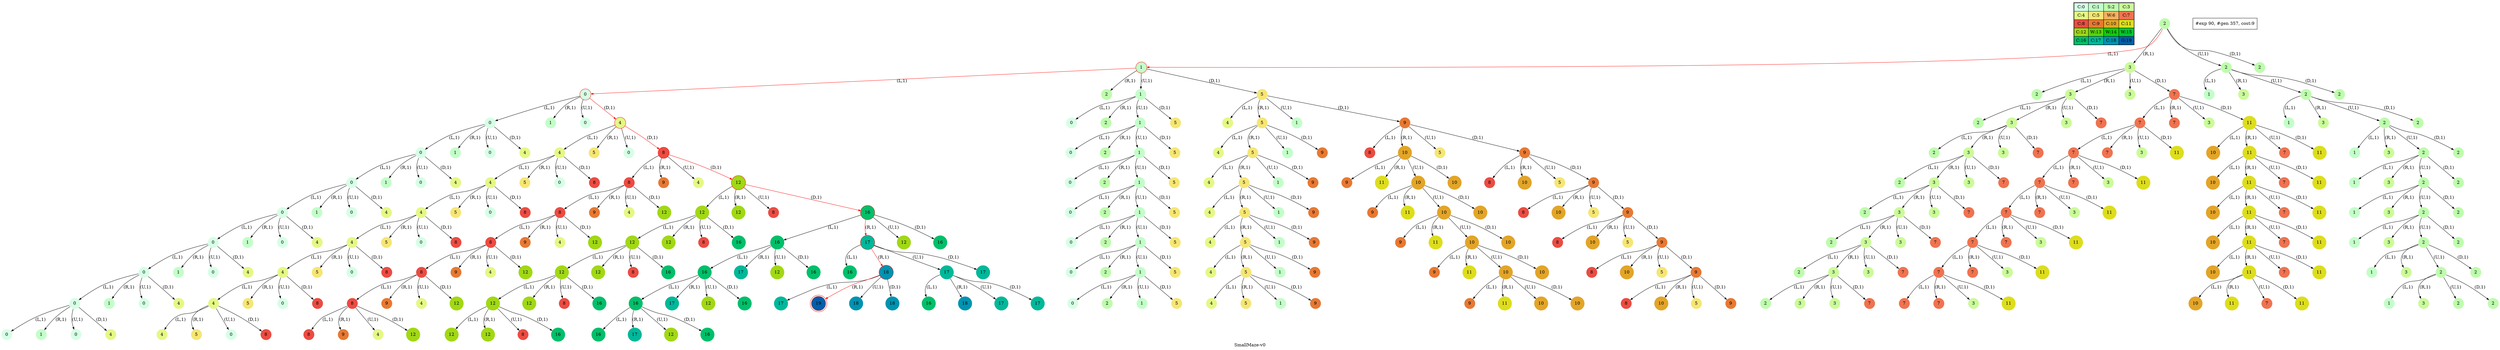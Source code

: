 digraph SmallMaze { label="SmallMaze-v0"
subgraph MAP {label=Map;map [shape=plaintext label=<<table border="1" cellpadding="5" cellspacing="0" cellborder="1"><tr><td bgcolor="0.39803922 0.15947579 0.99679532 1.        ">C:0</td><td bgcolor="0.35098039 0.23194764 0.99315867 1.        ">C:1</td><td bgcolor="0.29607843 0.31486959 0.98720184 1.        ">S:2</td><td bgcolor="0.24901961 0.38410575 0.98063477 1.        ">C:3</td></tr><tr><td bgcolor="0.19411765 0.46220388 0.97128103 1.        ">C:4</td><td bgcolor="0.14705882 0.52643216 0.96182564 1.        ">C:5</td><td bgcolor="0.09215686 0.59770746 0.94913494 1.        ">W:6</td><td bgcolor="0.0372549  0.66454018 0.93467977 1.        ">C:7</td></tr><tr><td bgcolor="0.00980392 0.71791192 0.92090552 1.        ">C:8</td><td bgcolor="0.06470588 0.77520398 0.9032472  1.        ">C:9</td><td bgcolor="0.11176471 0.81974048 0.88677369 1.        ">C:10</td><td bgcolor="0.16666667 0.8660254  0.8660254  1.        ">C:11</td></tr><tr><td bgcolor="0.21372549 0.9005867  0.84695821 1.        ">C:12</td><td bgcolor="0.26862745 0.93467977 0.82325295 1.        ">W:13</td><td bgcolor="0.32352941 0.96182564 0.79801723 1.        ">W:14</td><td bgcolor="0.37058824 0.97940977 0.77520398 1.        ">W:15</td></tr><tr><td bgcolor="0.4254902  0.99315867 0.74725253 1.        ">C:16</td><td bgcolor="0.47254902 0.99907048 0.72218645 1.        ">C:17</td><td bgcolor="0.52745098 0.99907048 0.69169844 1.        ">C:18</td><td bgcolor="0.5745098  0.99315867 0.66454018 1.        ">G:19</td></tr></table>>]} 
nodesep=1 ranksep=0.5 node [shape=circle] edge [arrowsize=0.7] 
"0_2" [label=2 style=filled color=white  fillcolor="0.29607843 0.31486959 0.98720184 1.        "]; 
"0_2.1-0" [label=1 style=filled color=white  fillcolor="0.35098039 0.23194764 0.99315867 1.        "color=red ];   "0_2" -> "0_2.1-0" [label="(L,1)" color=red ];  
"0_2.3-1" [label=3 style=filled color=white  fillcolor="0.24901961 0.38410575 0.98063477 1.        "];  "0_2" -> "0_2.3-1" [label="(R,1)" ]; 
"0_2.2-2" [label=2 style=filled color=white  fillcolor="0.29607843 0.31486959 0.98720184 1.        "];  "0_2" -> "0_2.2-2" [label="(U,1)" ]; 
"0_2.2-3" [label=2 style=filled color=white  fillcolor="0.29607843 0.31486959 0.98720184 1.        "];  "0_2" -> "0_2.2-3" [label="(D,1)" ]; 
"0_2.1.0-0" [label=0 style=filled color=white  fillcolor="0.39803922 0.15947579 0.99679532 1.        "color=red ];   "0_2.1-0" -> "0_2.1.0-0" [label="(L,1)" color=red ];  
"0_2.1.2-1" [label=2 style=filled color=white  fillcolor="0.29607843 0.31486959 0.98720184 1.        "];  "0_2.1-0" -> "0_2.1.2-1" [label="(R,1)" ]; 
"0_2.1.1-2" [label=1 style=filled color=white  fillcolor="0.35098039 0.23194764 0.99315867 1.        "];  "0_2.1-0" -> "0_2.1.1-2" [label="(U,1)" ]; 
"0_2.1.5-3" [label=5 style=filled color=white  fillcolor="0.14705882 0.52643216 0.96182564 1.        "];  "0_2.1-0" -> "0_2.1.5-3" [label="(D,1)" ]; 
"0_2.3.2-0" [label=2 style=filled color=white  fillcolor="0.29607843 0.31486959 0.98720184 1.        "];  "0_2.3-1" -> "0_2.3.2-0" [label="(L,1)" ]; 
"0_2.3.3-1" [label=3 style=filled color=white  fillcolor="0.24901961 0.38410575 0.98063477 1.        "];  "0_2.3-1" -> "0_2.3.3-1" [label="(R,1)" ]; 
"0_2.3.3-2" [label=3 style=filled color=white  fillcolor="0.24901961 0.38410575 0.98063477 1.        "];  "0_2.3-1" -> "0_2.3.3-2" [label="(U,1)" ]; 
"0_2.3.7-3" [label=7 style=filled color=white  fillcolor="0.0372549  0.66454018 0.93467977 1.        "];  "0_2.3-1" -> "0_2.3.7-3" [label="(D,1)" ]; 
"0_2.2.1-0" [label=1 style=filled color=white  fillcolor="0.35098039 0.23194764 0.99315867 1.        "];  "0_2.2-2" -> "0_2.2.1-0" [label="(L,1)" ]; 
"0_2.2.3-1" [label=3 style=filled color=white  fillcolor="0.24901961 0.38410575 0.98063477 1.        "];  "0_2.2-2" -> "0_2.2.3-1" [label="(R,1)" ]; 
"0_2.2.2-2" [label=2 style=filled color=white  fillcolor="0.29607843 0.31486959 0.98720184 1.        "];  "0_2.2-2" -> "0_2.2.2-2" [label="(U,1)" ]; 
"0_2.2.2-3" [label=2 style=filled color=white  fillcolor="0.29607843 0.31486959 0.98720184 1.        "];  "0_2.2-2" -> "0_2.2.2-3" [label="(D,1)" ]; 
"0_2.1.0.0-0" [label=0 style=filled color=white  fillcolor="0.39803922 0.15947579 0.99679532 1.        "];  "0_2.1.0-0" -> "0_2.1.0.0-0" [label="(L,1)" ]; 
"0_2.1.0.1-1" [label=1 style=filled color=white  fillcolor="0.35098039 0.23194764 0.99315867 1.        "];  "0_2.1.0-0" -> "0_2.1.0.1-1" [label="(R,1)" ]; 
"0_2.1.0.0-2" [label=0 style=filled color=white  fillcolor="0.39803922 0.15947579 0.99679532 1.        "];  "0_2.1.0-0" -> "0_2.1.0.0-2" [label="(U,1)" ]; 
"0_2.1.0.4-3" [label=4 style=filled color=white  fillcolor="0.19411765 0.46220388 0.97128103 1.        "color=red ];   "0_2.1.0-0" -> "0_2.1.0.4-3" [label="(D,1)" color=red ];  
"0_2.1.1.0-0" [label=0 style=filled color=white  fillcolor="0.39803922 0.15947579 0.99679532 1.        "];  "0_2.1.1-2" -> "0_2.1.1.0-0" [label="(L,1)" ]; 
"0_2.1.1.2-1" [label=2 style=filled color=white  fillcolor="0.29607843 0.31486959 0.98720184 1.        "];  "0_2.1.1-2" -> "0_2.1.1.2-1" [label="(R,1)" ]; 
"0_2.1.1.1-2" [label=1 style=filled color=white  fillcolor="0.35098039 0.23194764 0.99315867 1.        "];  "0_2.1.1-2" -> "0_2.1.1.1-2" [label="(U,1)" ]; 
"0_2.1.1.5-3" [label=5 style=filled color=white  fillcolor="0.14705882 0.52643216 0.96182564 1.        "];  "0_2.1.1-2" -> "0_2.1.1.5-3" [label="(D,1)" ]; 
"0_2.1.5.4-0" [label=4 style=filled color=white  fillcolor="0.19411765 0.46220388 0.97128103 1.        "];  "0_2.1.5-3" -> "0_2.1.5.4-0" [label="(L,1)" ]; 
"0_2.1.5.5-1" [label=5 style=filled color=white  fillcolor="0.14705882 0.52643216 0.96182564 1.        "];  "0_2.1.5-3" -> "0_2.1.5.5-1" [label="(R,1)" ]; 
"0_2.1.5.1-2" [label=1 style=filled color=white  fillcolor="0.35098039 0.23194764 0.99315867 1.        "];  "0_2.1.5-3" -> "0_2.1.5.1-2" [label="(U,1)" ]; 
"0_2.1.5.9-3" [label=9 style=filled color=white  fillcolor="0.06470588 0.77520398 0.9032472  1.        "];  "0_2.1.5-3" -> "0_2.1.5.9-3" [label="(D,1)" ]; 
"0_2.3.3.2-0" [label=2 style=filled color=white  fillcolor="0.29607843 0.31486959 0.98720184 1.        "];  "0_2.3.3-1" -> "0_2.3.3.2-0" [label="(L,1)" ]; 
"0_2.3.3.3-1" [label=3 style=filled color=white  fillcolor="0.24901961 0.38410575 0.98063477 1.        "];  "0_2.3.3-1" -> "0_2.3.3.3-1" [label="(R,1)" ]; 
"0_2.3.3.3-2" [label=3 style=filled color=white  fillcolor="0.24901961 0.38410575 0.98063477 1.        "];  "0_2.3.3-1" -> "0_2.3.3.3-2" [label="(U,1)" ]; 
"0_2.3.3.7-3" [label=7 style=filled color=white  fillcolor="0.0372549  0.66454018 0.93467977 1.        "];  "0_2.3.3-1" -> "0_2.3.3.7-3" [label="(D,1)" ]; 
"0_2.3.7.7-0" [label=7 style=filled color=white  fillcolor="0.0372549  0.66454018 0.93467977 1.        "];  "0_2.3.7-3" -> "0_2.3.7.7-0" [label="(L,1)" ]; 
"0_2.3.7.7-1" [label=7 style=filled color=white  fillcolor="0.0372549  0.66454018 0.93467977 1.        "];  "0_2.3.7-3" -> "0_2.3.7.7-1" [label="(R,1)" ]; 
"0_2.3.7.3-2" [label=3 style=filled color=white  fillcolor="0.24901961 0.38410575 0.98063477 1.        "];  "0_2.3.7-3" -> "0_2.3.7.3-2" [label="(U,1)" ]; 
"0_2.3.7.11-3" [label=11 style=filled color=white  fillcolor="0.16666667 0.8660254  0.8660254  1.        "];  "0_2.3.7-3" -> "0_2.3.7.11-3" [label="(D,1)" ]; 
"0_2.2.2.1-0" [label=1 style=filled color=white  fillcolor="0.35098039 0.23194764 0.99315867 1.        "];  "0_2.2.2-2" -> "0_2.2.2.1-0" [label="(L,1)" ]; 
"0_2.2.2.3-1" [label=3 style=filled color=white  fillcolor="0.24901961 0.38410575 0.98063477 1.        "];  "0_2.2.2-2" -> "0_2.2.2.3-1" [label="(R,1)" ]; 
"0_2.2.2.2-2" [label=2 style=filled color=white  fillcolor="0.29607843 0.31486959 0.98720184 1.        "];  "0_2.2.2-2" -> "0_2.2.2.2-2" [label="(U,1)" ]; 
"0_2.2.2.2-3" [label=2 style=filled color=white  fillcolor="0.29607843 0.31486959 0.98720184 1.        "];  "0_2.2.2-2" -> "0_2.2.2.2-3" [label="(D,1)" ]; 
"0_2.1.0.0.0-0" [label=0 style=filled color=white  fillcolor="0.39803922 0.15947579 0.99679532 1.        "];  "0_2.1.0.0-0" -> "0_2.1.0.0.0-0" [label="(L,1)" ]; 
"0_2.1.0.0.1-1" [label=1 style=filled color=white  fillcolor="0.35098039 0.23194764 0.99315867 1.        "];  "0_2.1.0.0-0" -> "0_2.1.0.0.1-1" [label="(R,1)" ]; 
"0_2.1.0.0.0-2" [label=0 style=filled color=white  fillcolor="0.39803922 0.15947579 0.99679532 1.        "];  "0_2.1.0.0-0" -> "0_2.1.0.0.0-2" [label="(U,1)" ]; 
"0_2.1.0.0.4-3" [label=4 style=filled color=white  fillcolor="0.19411765 0.46220388 0.97128103 1.        "];  "0_2.1.0.0-0" -> "0_2.1.0.0.4-3" [label="(D,1)" ]; 
"0_2.1.0.4.4-0" [label=4 style=filled color=white  fillcolor="0.19411765 0.46220388 0.97128103 1.        "];  "0_2.1.0.4-3" -> "0_2.1.0.4.4-0" [label="(L,1)" ]; 
"0_2.1.0.4.5-1" [label=5 style=filled color=white  fillcolor="0.14705882 0.52643216 0.96182564 1.        "];  "0_2.1.0.4-3" -> "0_2.1.0.4.5-1" [label="(R,1)" ]; 
"0_2.1.0.4.0-2" [label=0 style=filled color=white  fillcolor="0.39803922 0.15947579 0.99679532 1.        "];  "0_2.1.0.4-3" -> "0_2.1.0.4.0-2" [label="(U,1)" ]; 
"0_2.1.0.4.8-3" [label=8 style=filled color=white  fillcolor="0.00980392 0.71791192 0.92090552 1.        "color=red ];   "0_2.1.0.4-3" -> "0_2.1.0.4.8-3" [label="(D,1)" color=red ];  
"0_2.1.1.1.0-0" [label=0 style=filled color=white  fillcolor="0.39803922 0.15947579 0.99679532 1.        "];  "0_2.1.1.1-2" -> "0_2.1.1.1.0-0" [label="(L,1)" ]; 
"0_2.1.1.1.2-1" [label=2 style=filled color=white  fillcolor="0.29607843 0.31486959 0.98720184 1.        "];  "0_2.1.1.1-2" -> "0_2.1.1.1.2-1" [label="(R,1)" ]; 
"0_2.1.1.1.1-2" [label=1 style=filled color=white  fillcolor="0.35098039 0.23194764 0.99315867 1.        "];  "0_2.1.1.1-2" -> "0_2.1.1.1.1-2" [label="(U,1)" ]; 
"0_2.1.1.1.5-3" [label=5 style=filled color=white  fillcolor="0.14705882 0.52643216 0.96182564 1.        "];  "0_2.1.1.1-2" -> "0_2.1.1.1.5-3" [label="(D,1)" ]; 
"0_2.1.5.5.4-0" [label=4 style=filled color=white  fillcolor="0.19411765 0.46220388 0.97128103 1.        "];  "0_2.1.5.5-1" -> "0_2.1.5.5.4-0" [label="(L,1)" ]; 
"0_2.1.5.5.5-1" [label=5 style=filled color=white  fillcolor="0.14705882 0.52643216 0.96182564 1.        "];  "0_2.1.5.5-1" -> "0_2.1.5.5.5-1" [label="(R,1)" ]; 
"0_2.1.5.5.1-2" [label=1 style=filled color=white  fillcolor="0.35098039 0.23194764 0.99315867 1.        "];  "0_2.1.5.5-1" -> "0_2.1.5.5.1-2" [label="(U,1)" ]; 
"0_2.1.5.5.9-3" [label=9 style=filled color=white  fillcolor="0.06470588 0.77520398 0.9032472  1.        "];  "0_2.1.5.5-1" -> "0_2.1.5.5.9-3" [label="(D,1)" ]; 
"0_2.1.5.9.8-0" [label=8 style=filled color=white  fillcolor="0.00980392 0.71791192 0.92090552 1.        "];  "0_2.1.5.9-3" -> "0_2.1.5.9.8-0" [label="(L,1)" ]; 
"0_2.1.5.9.10-1" [label=10 style=filled color=white  fillcolor="0.11176471 0.81974048 0.88677369 1.        "];  "0_2.1.5.9-3" -> "0_2.1.5.9.10-1" [label="(R,1)" ]; 
"0_2.1.5.9.5-2" [label=5 style=filled color=white  fillcolor="0.14705882 0.52643216 0.96182564 1.        "];  "0_2.1.5.9-3" -> "0_2.1.5.9.5-2" [label="(U,1)" ]; 
"0_2.1.5.9.9-3" [label=9 style=filled color=white  fillcolor="0.06470588 0.77520398 0.9032472  1.        "];  "0_2.1.5.9-3" -> "0_2.1.5.9.9-3" [label="(D,1)" ]; 
"0_2.3.3.3.2-0" [label=2 style=filled color=white  fillcolor="0.29607843 0.31486959 0.98720184 1.        "];  "0_2.3.3.3-1" -> "0_2.3.3.3.2-0" [label="(L,1)" ]; 
"0_2.3.3.3.3-1" [label=3 style=filled color=white  fillcolor="0.24901961 0.38410575 0.98063477 1.        "];  "0_2.3.3.3-1" -> "0_2.3.3.3.3-1" [label="(R,1)" ]; 
"0_2.3.3.3.3-2" [label=3 style=filled color=white  fillcolor="0.24901961 0.38410575 0.98063477 1.        "];  "0_2.3.3.3-1" -> "0_2.3.3.3.3-2" [label="(U,1)" ]; 
"0_2.3.3.3.7-3" [label=7 style=filled color=white  fillcolor="0.0372549  0.66454018 0.93467977 1.        "];  "0_2.3.3.3-1" -> "0_2.3.3.3.7-3" [label="(D,1)" ]; 
"0_2.3.7.7.7-0" [label=7 style=filled color=white  fillcolor="0.0372549  0.66454018 0.93467977 1.        "];  "0_2.3.7.7-0" -> "0_2.3.7.7.7-0" [label="(L,1)" ]; 
"0_2.3.7.7.7-1" [label=7 style=filled color=white  fillcolor="0.0372549  0.66454018 0.93467977 1.        "];  "0_2.3.7.7-0" -> "0_2.3.7.7.7-1" [label="(R,1)" ]; 
"0_2.3.7.7.3-2" [label=3 style=filled color=white  fillcolor="0.24901961 0.38410575 0.98063477 1.        "];  "0_2.3.7.7-0" -> "0_2.3.7.7.3-2" [label="(U,1)" ]; 
"0_2.3.7.7.11-3" [label=11 style=filled color=white  fillcolor="0.16666667 0.8660254  0.8660254  1.        "];  "0_2.3.7.7-0" -> "0_2.3.7.7.11-3" [label="(D,1)" ]; 
"0_2.3.7.11.10-0" [label=10 style=filled color=white  fillcolor="0.11176471 0.81974048 0.88677369 1.        "];  "0_2.3.7.11-3" -> "0_2.3.7.11.10-0" [label="(L,1)" ]; 
"0_2.3.7.11.11-1" [label=11 style=filled color=white  fillcolor="0.16666667 0.8660254  0.8660254  1.        "];  "0_2.3.7.11-3" -> "0_2.3.7.11.11-1" [label="(R,1)" ]; 
"0_2.3.7.11.7-2" [label=7 style=filled color=white  fillcolor="0.0372549  0.66454018 0.93467977 1.        "];  "0_2.3.7.11-3" -> "0_2.3.7.11.7-2" [label="(U,1)" ]; 
"0_2.3.7.11.11-3" [label=11 style=filled color=white  fillcolor="0.16666667 0.8660254  0.8660254  1.        "];  "0_2.3.7.11-3" -> "0_2.3.7.11.11-3" [label="(D,1)" ]; 
"0_2.2.2.2.1-0" [label=1 style=filled color=white  fillcolor="0.35098039 0.23194764 0.99315867 1.        "];  "0_2.2.2.2-2" -> "0_2.2.2.2.1-0" [label="(L,1)" ]; 
"0_2.2.2.2.3-1" [label=3 style=filled color=white  fillcolor="0.24901961 0.38410575 0.98063477 1.        "];  "0_2.2.2.2-2" -> "0_2.2.2.2.3-1" [label="(R,1)" ]; 
"0_2.2.2.2.2-2" [label=2 style=filled color=white  fillcolor="0.29607843 0.31486959 0.98720184 1.        "];  "0_2.2.2.2-2" -> "0_2.2.2.2.2-2" [label="(U,1)" ]; 
"0_2.2.2.2.2-3" [label=2 style=filled color=white  fillcolor="0.29607843 0.31486959 0.98720184 1.        "];  "0_2.2.2.2-2" -> "0_2.2.2.2.2-3" [label="(D,1)" ]; 
"0_2.1.0.0.0.0-0" [label=0 style=filled color=white  fillcolor="0.39803922 0.15947579 0.99679532 1.        "];  "0_2.1.0.0.0-0" -> "0_2.1.0.0.0.0-0" [label="(L,1)" ]; 
"0_2.1.0.0.0.1-1" [label=1 style=filled color=white  fillcolor="0.35098039 0.23194764 0.99315867 1.        "];  "0_2.1.0.0.0-0" -> "0_2.1.0.0.0.1-1" [label="(R,1)" ]; 
"0_2.1.0.0.0.0-2" [label=0 style=filled color=white  fillcolor="0.39803922 0.15947579 0.99679532 1.        "];  "0_2.1.0.0.0-0" -> "0_2.1.0.0.0.0-2" [label="(U,1)" ]; 
"0_2.1.0.0.0.4-3" [label=4 style=filled color=white  fillcolor="0.19411765 0.46220388 0.97128103 1.        "];  "0_2.1.0.0.0-0" -> "0_2.1.0.0.0.4-3" [label="(D,1)" ]; 
"0_2.1.0.4.4.4-0" [label=4 style=filled color=white  fillcolor="0.19411765 0.46220388 0.97128103 1.        "];  "0_2.1.0.4.4-0" -> "0_2.1.0.4.4.4-0" [label="(L,1)" ]; 
"0_2.1.0.4.4.5-1" [label=5 style=filled color=white  fillcolor="0.14705882 0.52643216 0.96182564 1.        "];  "0_2.1.0.4.4-0" -> "0_2.1.0.4.4.5-1" [label="(R,1)" ]; 
"0_2.1.0.4.4.0-2" [label=0 style=filled color=white  fillcolor="0.39803922 0.15947579 0.99679532 1.        "];  "0_2.1.0.4.4-0" -> "0_2.1.0.4.4.0-2" [label="(U,1)" ]; 
"0_2.1.0.4.4.8-3" [label=8 style=filled color=white  fillcolor="0.00980392 0.71791192 0.92090552 1.        "];  "0_2.1.0.4.4-0" -> "0_2.1.0.4.4.8-3" [label="(D,1)" ]; 
"0_2.1.0.4.8.8-0" [label=8 style=filled color=white  fillcolor="0.00980392 0.71791192 0.92090552 1.        "];  "0_2.1.0.4.8-3" -> "0_2.1.0.4.8.8-0" [label="(L,1)" ]; 
"0_2.1.0.4.8.9-1" [label=9 style=filled color=white  fillcolor="0.06470588 0.77520398 0.9032472  1.        "];  "0_2.1.0.4.8-3" -> "0_2.1.0.4.8.9-1" [label="(R,1)" ]; 
"0_2.1.0.4.8.4-2" [label=4 style=filled color=white  fillcolor="0.19411765 0.46220388 0.97128103 1.        "];  "0_2.1.0.4.8-3" -> "0_2.1.0.4.8.4-2" [label="(U,1)" ]; 
"0_2.1.0.4.8.12-3" [label=12 style=filled color=white  fillcolor="0.21372549 0.9005867  0.84695821 1.        "color=red ];   "0_2.1.0.4.8-3" -> "0_2.1.0.4.8.12-3" [label="(D,1)" color=red ];  
"0_2.1.1.1.1.0-0" [label=0 style=filled color=white  fillcolor="0.39803922 0.15947579 0.99679532 1.        "];  "0_2.1.1.1.1-2" -> "0_2.1.1.1.1.0-0" [label="(L,1)" ]; 
"0_2.1.1.1.1.2-1" [label=2 style=filled color=white  fillcolor="0.29607843 0.31486959 0.98720184 1.        "];  "0_2.1.1.1.1-2" -> "0_2.1.1.1.1.2-1" [label="(R,1)" ]; 
"0_2.1.1.1.1.1-2" [label=1 style=filled color=white  fillcolor="0.35098039 0.23194764 0.99315867 1.        "];  "0_2.1.1.1.1-2" -> "0_2.1.1.1.1.1-2" [label="(U,1)" ]; 
"0_2.1.1.1.1.5-3" [label=5 style=filled color=white  fillcolor="0.14705882 0.52643216 0.96182564 1.        "];  "0_2.1.1.1.1-2" -> "0_2.1.1.1.1.5-3" [label="(D,1)" ]; 
"0_2.1.5.5.5.4-0" [label=4 style=filled color=white  fillcolor="0.19411765 0.46220388 0.97128103 1.        "];  "0_2.1.5.5.5-1" -> "0_2.1.5.5.5.4-0" [label="(L,1)" ]; 
"0_2.1.5.5.5.5-1" [label=5 style=filled color=white  fillcolor="0.14705882 0.52643216 0.96182564 1.        "];  "0_2.1.5.5.5-1" -> "0_2.1.5.5.5.5-1" [label="(R,1)" ]; 
"0_2.1.5.5.5.1-2" [label=1 style=filled color=white  fillcolor="0.35098039 0.23194764 0.99315867 1.        "];  "0_2.1.5.5.5-1" -> "0_2.1.5.5.5.1-2" [label="(U,1)" ]; 
"0_2.1.5.5.5.9-3" [label=9 style=filled color=white  fillcolor="0.06470588 0.77520398 0.9032472  1.        "];  "0_2.1.5.5.5-1" -> "0_2.1.5.5.5.9-3" [label="(D,1)" ]; 
"0_2.1.5.9.10.9-0" [label=9 style=filled color=white  fillcolor="0.06470588 0.77520398 0.9032472  1.        "];  "0_2.1.5.9.10-1" -> "0_2.1.5.9.10.9-0" [label="(L,1)" ]; 
"0_2.1.5.9.10.11-1" [label=11 style=filled color=white  fillcolor="0.16666667 0.8660254  0.8660254  1.        "];  "0_2.1.5.9.10-1" -> "0_2.1.5.9.10.11-1" [label="(R,1)" ]; 
"0_2.1.5.9.10.10-2" [label=10 style=filled color=white  fillcolor="0.11176471 0.81974048 0.88677369 1.        "];  "0_2.1.5.9.10-1" -> "0_2.1.5.9.10.10-2" [label="(U,1)" ]; 
"0_2.1.5.9.10.10-3" [label=10 style=filled color=white  fillcolor="0.11176471 0.81974048 0.88677369 1.        "];  "0_2.1.5.9.10-1" -> "0_2.1.5.9.10.10-3" [label="(D,1)" ]; 
"0_2.1.5.9.9.8-0" [label=8 style=filled color=white  fillcolor="0.00980392 0.71791192 0.92090552 1.        "];  "0_2.1.5.9.9-3" -> "0_2.1.5.9.9.8-0" [label="(L,1)" ]; 
"0_2.1.5.9.9.10-1" [label=10 style=filled color=white  fillcolor="0.11176471 0.81974048 0.88677369 1.        "];  "0_2.1.5.9.9-3" -> "0_2.1.5.9.9.10-1" [label="(R,1)" ]; 
"0_2.1.5.9.9.5-2" [label=5 style=filled color=white  fillcolor="0.14705882 0.52643216 0.96182564 1.        "];  "0_2.1.5.9.9-3" -> "0_2.1.5.9.9.5-2" [label="(U,1)" ]; 
"0_2.1.5.9.9.9-3" [label=9 style=filled color=white  fillcolor="0.06470588 0.77520398 0.9032472  1.        "];  "0_2.1.5.9.9-3" -> "0_2.1.5.9.9.9-3" [label="(D,1)" ]; 
"0_2.3.3.3.3.2-0" [label=2 style=filled color=white  fillcolor="0.29607843 0.31486959 0.98720184 1.        "];  "0_2.3.3.3.3-1" -> "0_2.3.3.3.3.2-0" [label="(L,1)" ]; 
"0_2.3.3.3.3.3-1" [label=3 style=filled color=white  fillcolor="0.24901961 0.38410575 0.98063477 1.        "];  "0_2.3.3.3.3-1" -> "0_2.3.3.3.3.3-1" [label="(R,1)" ]; 
"0_2.3.3.3.3.3-2" [label=3 style=filled color=white  fillcolor="0.24901961 0.38410575 0.98063477 1.        "];  "0_2.3.3.3.3-1" -> "0_2.3.3.3.3.3-2" [label="(U,1)" ]; 
"0_2.3.3.3.3.7-3" [label=7 style=filled color=white  fillcolor="0.0372549  0.66454018 0.93467977 1.        "];  "0_2.3.3.3.3-1" -> "0_2.3.3.3.3.7-3" [label="(D,1)" ]; 
"0_2.3.7.7.7.7-0" [label=7 style=filled color=white  fillcolor="0.0372549  0.66454018 0.93467977 1.        "];  "0_2.3.7.7.7-0" -> "0_2.3.7.7.7.7-0" [label="(L,1)" ]; 
"0_2.3.7.7.7.7-1" [label=7 style=filled color=white  fillcolor="0.0372549  0.66454018 0.93467977 1.        "];  "0_2.3.7.7.7-0" -> "0_2.3.7.7.7.7-1" [label="(R,1)" ]; 
"0_2.3.7.7.7.3-2" [label=3 style=filled color=white  fillcolor="0.24901961 0.38410575 0.98063477 1.        "];  "0_2.3.7.7.7-0" -> "0_2.3.7.7.7.3-2" [label="(U,1)" ]; 
"0_2.3.7.7.7.11-3" [label=11 style=filled color=white  fillcolor="0.16666667 0.8660254  0.8660254  1.        "];  "0_2.3.7.7.7-0" -> "0_2.3.7.7.7.11-3" [label="(D,1)" ]; 
"0_2.3.7.11.11.10-0" [label=10 style=filled color=white  fillcolor="0.11176471 0.81974048 0.88677369 1.        "];  "0_2.3.7.11.11-1" -> "0_2.3.7.11.11.10-0" [label="(L,1)" ]; 
"0_2.3.7.11.11.11-1" [label=11 style=filled color=white  fillcolor="0.16666667 0.8660254  0.8660254  1.        "];  "0_2.3.7.11.11-1" -> "0_2.3.7.11.11.11-1" [label="(R,1)" ]; 
"0_2.3.7.11.11.7-2" [label=7 style=filled color=white  fillcolor="0.0372549  0.66454018 0.93467977 1.        "];  "0_2.3.7.11.11-1" -> "0_2.3.7.11.11.7-2" [label="(U,1)" ]; 
"0_2.3.7.11.11.11-3" [label=11 style=filled color=white  fillcolor="0.16666667 0.8660254  0.8660254  1.        "];  "0_2.3.7.11.11-1" -> "0_2.3.7.11.11.11-3" [label="(D,1)" ]; 
"0_2.2.2.2.2.1-0" [label=1 style=filled color=white  fillcolor="0.35098039 0.23194764 0.99315867 1.        "];  "0_2.2.2.2.2-2" -> "0_2.2.2.2.2.1-0" [label="(L,1)" ]; 
"0_2.2.2.2.2.3-1" [label=3 style=filled color=white  fillcolor="0.24901961 0.38410575 0.98063477 1.        "];  "0_2.2.2.2.2-2" -> "0_2.2.2.2.2.3-1" [label="(R,1)" ]; 
"0_2.2.2.2.2.2-2" [label=2 style=filled color=white  fillcolor="0.29607843 0.31486959 0.98720184 1.        "];  "0_2.2.2.2.2-2" -> "0_2.2.2.2.2.2-2" [label="(U,1)" ]; 
"0_2.2.2.2.2.2-3" [label=2 style=filled color=white  fillcolor="0.29607843 0.31486959 0.98720184 1.        "];  "0_2.2.2.2.2-2" -> "0_2.2.2.2.2.2-3" [label="(D,1)" ]; 
"0_2.1.0.0.0.0.0-0" [label=0 style=filled color=white  fillcolor="0.39803922 0.15947579 0.99679532 1.        "];  "0_2.1.0.0.0.0-0" -> "0_2.1.0.0.0.0.0-0" [label="(L,1)" ]; 
"0_2.1.0.0.0.0.1-1" [label=1 style=filled color=white  fillcolor="0.35098039 0.23194764 0.99315867 1.        "];  "0_2.1.0.0.0.0-0" -> "0_2.1.0.0.0.0.1-1" [label="(R,1)" ]; 
"0_2.1.0.0.0.0.0-2" [label=0 style=filled color=white  fillcolor="0.39803922 0.15947579 0.99679532 1.        "];  "0_2.1.0.0.0.0-0" -> "0_2.1.0.0.0.0.0-2" [label="(U,1)" ]; 
"0_2.1.0.0.0.0.4-3" [label=4 style=filled color=white  fillcolor="0.19411765 0.46220388 0.97128103 1.        "];  "0_2.1.0.0.0.0-0" -> "0_2.1.0.0.0.0.4-3" [label="(D,1)" ]; 
"0_2.1.0.4.4.4.4-0" [label=4 style=filled color=white  fillcolor="0.19411765 0.46220388 0.97128103 1.        "];  "0_2.1.0.4.4.4-0" -> "0_2.1.0.4.4.4.4-0" [label="(L,1)" ]; 
"0_2.1.0.4.4.4.5-1" [label=5 style=filled color=white  fillcolor="0.14705882 0.52643216 0.96182564 1.        "];  "0_2.1.0.4.4.4-0" -> "0_2.1.0.4.4.4.5-1" [label="(R,1)" ]; 
"0_2.1.0.4.4.4.0-2" [label=0 style=filled color=white  fillcolor="0.39803922 0.15947579 0.99679532 1.        "];  "0_2.1.0.4.4.4-0" -> "0_2.1.0.4.4.4.0-2" [label="(U,1)" ]; 
"0_2.1.0.4.4.4.8-3" [label=8 style=filled color=white  fillcolor="0.00980392 0.71791192 0.92090552 1.        "];  "0_2.1.0.4.4.4-0" -> "0_2.1.0.4.4.4.8-3" [label="(D,1)" ]; 
"0_2.1.0.4.8.8.8-0" [label=8 style=filled color=white  fillcolor="0.00980392 0.71791192 0.92090552 1.        "];  "0_2.1.0.4.8.8-0" -> "0_2.1.0.4.8.8.8-0" [label="(L,1)" ]; 
"0_2.1.0.4.8.8.9-1" [label=9 style=filled color=white  fillcolor="0.06470588 0.77520398 0.9032472  1.        "];  "0_2.1.0.4.8.8-0" -> "0_2.1.0.4.8.8.9-1" [label="(R,1)" ]; 
"0_2.1.0.4.8.8.4-2" [label=4 style=filled color=white  fillcolor="0.19411765 0.46220388 0.97128103 1.        "];  "0_2.1.0.4.8.8-0" -> "0_2.1.0.4.8.8.4-2" [label="(U,1)" ]; 
"0_2.1.0.4.8.8.12-3" [label=12 style=filled color=white  fillcolor="0.21372549 0.9005867  0.84695821 1.        "];  "0_2.1.0.4.8.8-0" -> "0_2.1.0.4.8.8.12-3" [label="(D,1)" ]; 
"0_2.1.0.4.8.12.12-0" [label=12 style=filled color=white  fillcolor="0.21372549 0.9005867  0.84695821 1.        "];  "0_2.1.0.4.8.12-3" -> "0_2.1.0.4.8.12.12-0" [label="(L,1)" ]; 
"0_2.1.0.4.8.12.12-1" [label=12 style=filled color=white  fillcolor="0.21372549 0.9005867  0.84695821 1.        "];  "0_2.1.0.4.8.12-3" -> "0_2.1.0.4.8.12.12-1" [label="(R,1)" ]; 
"0_2.1.0.4.8.12.8-2" [label=8 style=filled color=white  fillcolor="0.00980392 0.71791192 0.92090552 1.        "];  "0_2.1.0.4.8.12-3" -> "0_2.1.0.4.8.12.8-2" [label="(U,1)" ]; 
"0_2.1.0.4.8.12.16-3" [label=16 style=filled color=white  fillcolor="0.4254902  0.99315867 0.74725253 1.        "color=red ];   "0_2.1.0.4.8.12-3" -> "0_2.1.0.4.8.12.16-3" [label="(D,1)" color=red ];  
"0_2.1.1.1.1.1.0-0" [label=0 style=filled color=white  fillcolor="0.39803922 0.15947579 0.99679532 1.        "];  "0_2.1.1.1.1.1-2" -> "0_2.1.1.1.1.1.0-0" [label="(L,1)" ]; 
"0_2.1.1.1.1.1.2-1" [label=2 style=filled color=white  fillcolor="0.29607843 0.31486959 0.98720184 1.        "];  "0_2.1.1.1.1.1-2" -> "0_2.1.1.1.1.1.2-1" [label="(R,1)" ]; 
"0_2.1.1.1.1.1.1-2" [label=1 style=filled color=white  fillcolor="0.35098039 0.23194764 0.99315867 1.        "];  "0_2.1.1.1.1.1-2" -> "0_2.1.1.1.1.1.1-2" [label="(U,1)" ]; 
"0_2.1.1.1.1.1.5-3" [label=5 style=filled color=white  fillcolor="0.14705882 0.52643216 0.96182564 1.        "];  "0_2.1.1.1.1.1-2" -> "0_2.1.1.1.1.1.5-3" [label="(D,1)" ]; 
"0_2.1.5.5.5.5.4-0" [label=4 style=filled color=white  fillcolor="0.19411765 0.46220388 0.97128103 1.        "];  "0_2.1.5.5.5.5-1" -> "0_2.1.5.5.5.5.4-0" [label="(L,1)" ]; 
"0_2.1.5.5.5.5.5-1" [label=5 style=filled color=white  fillcolor="0.14705882 0.52643216 0.96182564 1.        "];  "0_2.1.5.5.5.5-1" -> "0_2.1.5.5.5.5.5-1" [label="(R,1)" ]; 
"0_2.1.5.5.5.5.1-2" [label=1 style=filled color=white  fillcolor="0.35098039 0.23194764 0.99315867 1.        "];  "0_2.1.5.5.5.5-1" -> "0_2.1.5.5.5.5.1-2" [label="(U,1)" ]; 
"0_2.1.5.5.5.5.9-3" [label=9 style=filled color=white  fillcolor="0.06470588 0.77520398 0.9032472  1.        "];  "0_2.1.5.5.5.5-1" -> "0_2.1.5.5.5.5.9-3" [label="(D,1)" ]; 
"0_2.1.5.9.10.10.9-0" [label=9 style=filled color=white  fillcolor="0.06470588 0.77520398 0.9032472  1.        "];  "0_2.1.5.9.10.10-2" -> "0_2.1.5.9.10.10.9-0" [label="(L,1)" ]; 
"0_2.1.5.9.10.10.11-1" [label=11 style=filled color=white  fillcolor="0.16666667 0.8660254  0.8660254  1.        "];  "0_2.1.5.9.10.10-2" -> "0_2.1.5.9.10.10.11-1" [label="(R,1)" ]; 
"0_2.1.5.9.10.10.10-2" [label=10 style=filled color=white  fillcolor="0.11176471 0.81974048 0.88677369 1.        "];  "0_2.1.5.9.10.10-2" -> "0_2.1.5.9.10.10.10-2" [label="(U,1)" ]; 
"0_2.1.5.9.10.10.10-3" [label=10 style=filled color=white  fillcolor="0.11176471 0.81974048 0.88677369 1.        "];  "0_2.1.5.9.10.10-2" -> "0_2.1.5.9.10.10.10-3" [label="(D,1)" ]; 
"0_2.1.5.9.9.9.8-0" [label=8 style=filled color=white  fillcolor="0.00980392 0.71791192 0.92090552 1.        "];  "0_2.1.5.9.9.9-3" -> "0_2.1.5.9.9.9.8-0" [label="(L,1)" ]; 
"0_2.1.5.9.9.9.10-1" [label=10 style=filled color=white  fillcolor="0.11176471 0.81974048 0.88677369 1.        "];  "0_2.1.5.9.9.9-3" -> "0_2.1.5.9.9.9.10-1" [label="(R,1)" ]; 
"0_2.1.5.9.9.9.5-2" [label=5 style=filled color=white  fillcolor="0.14705882 0.52643216 0.96182564 1.        "];  "0_2.1.5.9.9.9-3" -> "0_2.1.5.9.9.9.5-2" [label="(U,1)" ]; 
"0_2.1.5.9.9.9.9-3" [label=9 style=filled color=white  fillcolor="0.06470588 0.77520398 0.9032472  1.        "];  "0_2.1.5.9.9.9-3" -> "0_2.1.5.9.9.9.9-3" [label="(D,1)" ]; 
"0_2.3.3.3.3.3.2-0" [label=2 style=filled color=white  fillcolor="0.29607843 0.31486959 0.98720184 1.        "];  "0_2.3.3.3.3.3-1" -> "0_2.3.3.3.3.3.2-0" [label="(L,1)" ]; 
"0_2.3.3.3.3.3.3-1" [label=3 style=filled color=white  fillcolor="0.24901961 0.38410575 0.98063477 1.        "];  "0_2.3.3.3.3.3-1" -> "0_2.3.3.3.3.3.3-1" [label="(R,1)" ]; 
"0_2.3.3.3.3.3.3-2" [label=3 style=filled color=white  fillcolor="0.24901961 0.38410575 0.98063477 1.        "];  "0_2.3.3.3.3.3-1" -> "0_2.3.3.3.3.3.3-2" [label="(U,1)" ]; 
"0_2.3.3.3.3.3.7-3" [label=7 style=filled color=white  fillcolor="0.0372549  0.66454018 0.93467977 1.        "];  "0_2.3.3.3.3.3-1" -> "0_2.3.3.3.3.3.7-3" [label="(D,1)" ]; 
"0_2.3.7.7.7.7.7-0" [label=7 style=filled color=white  fillcolor="0.0372549  0.66454018 0.93467977 1.        "];  "0_2.3.7.7.7.7-0" -> "0_2.3.7.7.7.7.7-0" [label="(L,1)" ]; 
"0_2.3.7.7.7.7.7-1" [label=7 style=filled color=white  fillcolor="0.0372549  0.66454018 0.93467977 1.        "];  "0_2.3.7.7.7.7-0" -> "0_2.3.7.7.7.7.7-1" [label="(R,1)" ]; 
"0_2.3.7.7.7.7.3-2" [label=3 style=filled color=white  fillcolor="0.24901961 0.38410575 0.98063477 1.        "];  "0_2.3.7.7.7.7-0" -> "0_2.3.7.7.7.7.3-2" [label="(U,1)" ]; 
"0_2.3.7.7.7.7.11-3" [label=11 style=filled color=white  fillcolor="0.16666667 0.8660254  0.8660254  1.        "];  "0_2.3.7.7.7.7-0" -> "0_2.3.7.7.7.7.11-3" [label="(D,1)" ]; 
"0_2.3.7.11.11.11.10-0" [label=10 style=filled color=white  fillcolor="0.11176471 0.81974048 0.88677369 1.        "];  "0_2.3.7.11.11.11-1" -> "0_2.3.7.11.11.11.10-0" [label="(L,1)" ]; 
"0_2.3.7.11.11.11.11-1" [label=11 style=filled color=white  fillcolor="0.16666667 0.8660254  0.8660254  1.        "];  "0_2.3.7.11.11.11-1" -> "0_2.3.7.11.11.11.11-1" [label="(R,1)" ]; 
"0_2.3.7.11.11.11.7-2" [label=7 style=filled color=white  fillcolor="0.0372549  0.66454018 0.93467977 1.        "];  "0_2.3.7.11.11.11-1" -> "0_2.3.7.11.11.11.7-2" [label="(U,1)" ]; 
"0_2.3.7.11.11.11.11-3" [label=11 style=filled color=white  fillcolor="0.16666667 0.8660254  0.8660254  1.        "];  "0_2.3.7.11.11.11-1" -> "0_2.3.7.11.11.11.11-3" [label="(D,1)" ]; 
"0_2.2.2.2.2.2.1-0" [label=1 style=filled color=white  fillcolor="0.35098039 0.23194764 0.99315867 1.        "];  "0_2.2.2.2.2.2-2" -> "0_2.2.2.2.2.2.1-0" [label="(L,1)" ]; 
"0_2.2.2.2.2.2.3-1" [label=3 style=filled color=white  fillcolor="0.24901961 0.38410575 0.98063477 1.        "];  "0_2.2.2.2.2.2-2" -> "0_2.2.2.2.2.2.3-1" [label="(R,1)" ]; 
"0_2.2.2.2.2.2.2-2" [label=2 style=filled color=white  fillcolor="0.29607843 0.31486959 0.98720184 1.        "];  "0_2.2.2.2.2.2-2" -> "0_2.2.2.2.2.2.2-2" [label="(U,1)" ]; 
"0_2.2.2.2.2.2.2-3" [label=2 style=filled color=white  fillcolor="0.29607843 0.31486959 0.98720184 1.        "];  "0_2.2.2.2.2.2-2" -> "0_2.2.2.2.2.2.2-3" [label="(D,1)" ]; 
"0_2.1.0.0.0.0.0.0-0" [label=0 style=filled color=white  fillcolor="0.39803922 0.15947579 0.99679532 1.        "];  "0_2.1.0.0.0.0.0-0" -> "0_2.1.0.0.0.0.0.0-0" [label="(L,1)" ]; 
"0_2.1.0.0.0.0.0.1-1" [label=1 style=filled color=white  fillcolor="0.35098039 0.23194764 0.99315867 1.        "];  "0_2.1.0.0.0.0.0-0" -> "0_2.1.0.0.0.0.0.1-1" [label="(R,1)" ]; 
"0_2.1.0.0.0.0.0.0-2" [label=0 style=filled color=white  fillcolor="0.39803922 0.15947579 0.99679532 1.        "];  "0_2.1.0.0.0.0.0-0" -> "0_2.1.0.0.0.0.0.0-2" [label="(U,1)" ]; 
"0_2.1.0.0.0.0.0.4-3" [label=4 style=filled color=white  fillcolor="0.19411765 0.46220388 0.97128103 1.        "];  "0_2.1.0.0.0.0.0-0" -> "0_2.1.0.0.0.0.0.4-3" [label="(D,1)" ]; 
"0_2.1.0.4.4.4.4.4-0" [label=4 style=filled color=white  fillcolor="0.19411765 0.46220388 0.97128103 1.        "];  "0_2.1.0.4.4.4.4-0" -> "0_2.1.0.4.4.4.4.4-0" [label="(L,1)" ]; 
"0_2.1.0.4.4.4.4.5-1" [label=5 style=filled color=white  fillcolor="0.14705882 0.52643216 0.96182564 1.        "];  "0_2.1.0.4.4.4.4-0" -> "0_2.1.0.4.4.4.4.5-1" [label="(R,1)" ]; 
"0_2.1.0.4.4.4.4.0-2" [label=0 style=filled color=white  fillcolor="0.39803922 0.15947579 0.99679532 1.        "];  "0_2.1.0.4.4.4.4-0" -> "0_2.1.0.4.4.4.4.0-2" [label="(U,1)" ]; 
"0_2.1.0.4.4.4.4.8-3" [label=8 style=filled color=white  fillcolor="0.00980392 0.71791192 0.92090552 1.        "];  "0_2.1.0.4.4.4.4-0" -> "0_2.1.0.4.4.4.4.8-3" [label="(D,1)" ]; 
"0_2.1.0.4.8.8.8.8-0" [label=8 style=filled color=white  fillcolor="0.00980392 0.71791192 0.92090552 1.        "];  "0_2.1.0.4.8.8.8-0" -> "0_2.1.0.4.8.8.8.8-0" [label="(L,1)" ]; 
"0_2.1.0.4.8.8.8.9-1" [label=9 style=filled color=white  fillcolor="0.06470588 0.77520398 0.9032472  1.        "];  "0_2.1.0.4.8.8.8-0" -> "0_2.1.0.4.8.8.8.9-1" [label="(R,1)" ]; 
"0_2.1.0.4.8.8.8.4-2" [label=4 style=filled color=white  fillcolor="0.19411765 0.46220388 0.97128103 1.        "];  "0_2.1.0.4.8.8.8-0" -> "0_2.1.0.4.8.8.8.4-2" [label="(U,1)" ]; 
"0_2.1.0.4.8.8.8.12-3" [label=12 style=filled color=white  fillcolor="0.21372549 0.9005867  0.84695821 1.        "];  "0_2.1.0.4.8.8.8-0" -> "0_2.1.0.4.8.8.8.12-3" [label="(D,1)" ]; 
"0_2.1.0.4.8.12.12.12-0" [label=12 style=filled color=white  fillcolor="0.21372549 0.9005867  0.84695821 1.        "];  "0_2.1.0.4.8.12.12-0" -> "0_2.1.0.4.8.12.12.12-0" [label="(L,1)" ]; 
"0_2.1.0.4.8.12.12.12-1" [label=12 style=filled color=white  fillcolor="0.21372549 0.9005867  0.84695821 1.        "];  "0_2.1.0.4.8.12.12-0" -> "0_2.1.0.4.8.12.12.12-1" [label="(R,1)" ]; 
"0_2.1.0.4.8.12.12.8-2" [label=8 style=filled color=white  fillcolor="0.00980392 0.71791192 0.92090552 1.        "];  "0_2.1.0.4.8.12.12-0" -> "0_2.1.0.4.8.12.12.8-2" [label="(U,1)" ]; 
"0_2.1.0.4.8.12.12.16-3" [label=16 style=filled color=white  fillcolor="0.4254902  0.99315867 0.74725253 1.        "];  "0_2.1.0.4.8.12.12-0" -> "0_2.1.0.4.8.12.12.16-3" [label="(D,1)" ]; 
"0_2.1.0.4.8.12.16.16-0" [label=16 style=filled color=white  fillcolor="0.4254902  0.99315867 0.74725253 1.        "];  "0_2.1.0.4.8.12.16-3" -> "0_2.1.0.4.8.12.16.16-0" [label="(L,1)" ]; 
"0_2.1.0.4.8.12.16.17-1" [label=17 style=filled color=white  fillcolor="0.47254902 0.99907048 0.72218645 1.        "color=red ];   "0_2.1.0.4.8.12.16-3" -> "0_2.1.0.4.8.12.16.17-1" [label="(R,1)" color=red ];  
"0_2.1.0.4.8.12.16.12-2" [label=12 style=filled color=white  fillcolor="0.21372549 0.9005867  0.84695821 1.        "];  "0_2.1.0.4.8.12.16-3" -> "0_2.1.0.4.8.12.16.12-2" [label="(U,1)" ]; 
"0_2.1.0.4.8.12.16.16-3" [label=16 style=filled color=white  fillcolor="0.4254902  0.99315867 0.74725253 1.        "];  "0_2.1.0.4.8.12.16-3" -> "0_2.1.0.4.8.12.16.16-3" [label="(D,1)" ]; 
"0_2.1.1.1.1.1.1.0-0" [label=0 style=filled color=white  fillcolor="0.39803922 0.15947579 0.99679532 1.        "];  "0_2.1.1.1.1.1.1-2" -> "0_2.1.1.1.1.1.1.0-0" [label="(L,1)" ]; 
"0_2.1.1.1.1.1.1.2-1" [label=2 style=filled color=white  fillcolor="0.29607843 0.31486959 0.98720184 1.        "];  "0_2.1.1.1.1.1.1-2" -> "0_2.1.1.1.1.1.1.2-1" [label="(R,1)" ]; 
"0_2.1.1.1.1.1.1.1-2" [label=1 style=filled color=white  fillcolor="0.35098039 0.23194764 0.99315867 1.        "];  "0_2.1.1.1.1.1.1-2" -> "0_2.1.1.1.1.1.1.1-2" [label="(U,1)" ]; 
"0_2.1.1.1.1.1.1.5-3" [label=5 style=filled color=white  fillcolor="0.14705882 0.52643216 0.96182564 1.        "];  "0_2.1.1.1.1.1.1-2" -> "0_2.1.1.1.1.1.1.5-3" [label="(D,1)" ]; 
"0_2.1.5.5.5.5.5.4-0" [label=4 style=filled color=white  fillcolor="0.19411765 0.46220388 0.97128103 1.        "];  "0_2.1.5.5.5.5.5-1" -> "0_2.1.5.5.5.5.5.4-0" [label="(L,1)" ]; 
"0_2.1.5.5.5.5.5.5-1" [label=5 style=filled color=white  fillcolor="0.14705882 0.52643216 0.96182564 1.        "];  "0_2.1.5.5.5.5.5-1" -> "0_2.1.5.5.5.5.5.5-1" [label="(R,1)" ]; 
"0_2.1.5.5.5.5.5.1-2" [label=1 style=filled color=white  fillcolor="0.35098039 0.23194764 0.99315867 1.        "];  "0_2.1.5.5.5.5.5-1" -> "0_2.1.5.5.5.5.5.1-2" [label="(U,1)" ]; 
"0_2.1.5.5.5.5.5.9-3" [label=9 style=filled color=white  fillcolor="0.06470588 0.77520398 0.9032472  1.        "];  "0_2.1.5.5.5.5.5-1" -> "0_2.1.5.5.5.5.5.9-3" [label="(D,1)" ]; 
"0_2.1.5.9.10.10.10.9-0" [label=9 style=filled color=white  fillcolor="0.06470588 0.77520398 0.9032472  1.        "];  "0_2.1.5.9.10.10.10-2" -> "0_2.1.5.9.10.10.10.9-0" [label="(L,1)" ]; 
"0_2.1.5.9.10.10.10.11-1" [label=11 style=filled color=white  fillcolor="0.16666667 0.8660254  0.8660254  1.        "];  "0_2.1.5.9.10.10.10-2" -> "0_2.1.5.9.10.10.10.11-1" [label="(R,1)" ]; 
"0_2.1.5.9.10.10.10.10-2" [label=10 style=filled color=white  fillcolor="0.11176471 0.81974048 0.88677369 1.        "];  "0_2.1.5.9.10.10.10-2" -> "0_2.1.5.9.10.10.10.10-2" [label="(U,1)" ]; 
"0_2.1.5.9.10.10.10.10-3" [label=10 style=filled color=white  fillcolor="0.11176471 0.81974048 0.88677369 1.        "];  "0_2.1.5.9.10.10.10-2" -> "0_2.1.5.9.10.10.10.10-3" [label="(D,1)" ]; 
"0_2.1.5.9.9.9.9.8-0" [label=8 style=filled color=white  fillcolor="0.00980392 0.71791192 0.92090552 1.        "];  "0_2.1.5.9.9.9.9-3" -> "0_2.1.5.9.9.9.9.8-0" [label="(L,1)" ]; 
"0_2.1.5.9.9.9.9.10-1" [label=10 style=filled color=white  fillcolor="0.11176471 0.81974048 0.88677369 1.        "];  "0_2.1.5.9.9.9.9-3" -> "0_2.1.5.9.9.9.9.10-1" [label="(R,1)" ]; 
"0_2.1.5.9.9.9.9.5-2" [label=5 style=filled color=white  fillcolor="0.14705882 0.52643216 0.96182564 1.        "];  "0_2.1.5.9.9.9.9-3" -> "0_2.1.5.9.9.9.9.5-2" [label="(U,1)" ]; 
"0_2.1.5.9.9.9.9.9-3" [label=9 style=filled color=white  fillcolor="0.06470588 0.77520398 0.9032472  1.        "];  "0_2.1.5.9.9.9.9-3" -> "0_2.1.5.9.9.9.9.9-3" [label="(D,1)" ]; 
"0_2.3.3.3.3.3.3.2-0" [label=2 style=filled color=white  fillcolor="0.29607843 0.31486959 0.98720184 1.        "];  "0_2.3.3.3.3.3.3-1" -> "0_2.3.3.3.3.3.3.2-0" [label="(L,1)" ]; 
"0_2.3.3.3.3.3.3.3-1" [label=3 style=filled color=white  fillcolor="0.24901961 0.38410575 0.98063477 1.        "];  "0_2.3.3.3.3.3.3-1" -> "0_2.3.3.3.3.3.3.3-1" [label="(R,1)" ]; 
"0_2.3.3.3.3.3.3.3-2" [label=3 style=filled color=white  fillcolor="0.24901961 0.38410575 0.98063477 1.        "];  "0_2.3.3.3.3.3.3-1" -> "0_2.3.3.3.3.3.3.3-2" [label="(U,1)" ]; 
"0_2.3.3.3.3.3.3.7-3" [label=7 style=filled color=white  fillcolor="0.0372549  0.66454018 0.93467977 1.        "];  "0_2.3.3.3.3.3.3-1" -> "0_2.3.3.3.3.3.3.7-3" [label="(D,1)" ]; 
"0_2.3.7.7.7.7.7.7-0" [label=7 style=filled color=white  fillcolor="0.0372549  0.66454018 0.93467977 1.        "];  "0_2.3.7.7.7.7.7-0" -> "0_2.3.7.7.7.7.7.7-0" [label="(L,1)" ]; 
"0_2.3.7.7.7.7.7.7-1" [label=7 style=filled color=white  fillcolor="0.0372549  0.66454018 0.93467977 1.        "];  "0_2.3.7.7.7.7.7-0" -> "0_2.3.7.7.7.7.7.7-1" [label="(R,1)" ]; 
"0_2.3.7.7.7.7.7.3-2" [label=3 style=filled color=white  fillcolor="0.24901961 0.38410575 0.98063477 1.        "];  "0_2.3.7.7.7.7.7-0" -> "0_2.3.7.7.7.7.7.3-2" [label="(U,1)" ]; 
"0_2.3.7.7.7.7.7.11-3" [label=11 style=filled color=white  fillcolor="0.16666667 0.8660254  0.8660254  1.        "];  "0_2.3.7.7.7.7.7-0" -> "0_2.3.7.7.7.7.7.11-3" [label="(D,1)" ]; 
"0_2.3.7.11.11.11.11.10-0" [label=10 style=filled color=white  fillcolor="0.11176471 0.81974048 0.88677369 1.        "];  "0_2.3.7.11.11.11.11-1" -> "0_2.3.7.11.11.11.11.10-0" [label="(L,1)" ]; 
"0_2.3.7.11.11.11.11.11-1" [label=11 style=filled color=white  fillcolor="0.16666667 0.8660254  0.8660254  1.        "];  "0_2.3.7.11.11.11.11-1" -> "0_2.3.7.11.11.11.11.11-1" [label="(R,1)" ]; 
"0_2.3.7.11.11.11.11.7-2" [label=7 style=filled color=white  fillcolor="0.0372549  0.66454018 0.93467977 1.        "];  "0_2.3.7.11.11.11.11-1" -> "0_2.3.7.11.11.11.11.7-2" [label="(U,1)" ]; 
"0_2.3.7.11.11.11.11.11-3" [label=11 style=filled color=white  fillcolor="0.16666667 0.8660254  0.8660254  1.        "];  "0_2.3.7.11.11.11.11-1" -> "0_2.3.7.11.11.11.11.11-3" [label="(D,1)" ]; 
"0_2.2.2.2.2.2.2.1-0" [label=1 style=filled color=white  fillcolor="0.35098039 0.23194764 0.99315867 1.        "];  "0_2.2.2.2.2.2.2-2" -> "0_2.2.2.2.2.2.2.1-0" [label="(L,1)" ]; 
"0_2.2.2.2.2.2.2.3-1" [label=3 style=filled color=white  fillcolor="0.24901961 0.38410575 0.98063477 1.        "];  "0_2.2.2.2.2.2.2-2" -> "0_2.2.2.2.2.2.2.3-1" [label="(R,1)" ]; 
"0_2.2.2.2.2.2.2.2-2" [label=2 style=filled color=white  fillcolor="0.29607843 0.31486959 0.98720184 1.        "];  "0_2.2.2.2.2.2.2-2" -> "0_2.2.2.2.2.2.2.2-2" [label="(U,1)" ]; 
"0_2.2.2.2.2.2.2.2-3" [label=2 style=filled color=white  fillcolor="0.29607843 0.31486959 0.98720184 1.        "];  "0_2.2.2.2.2.2.2-2" -> "0_2.2.2.2.2.2.2.2-3" [label="(D,1)" ]; 
"0_2.1.0.0.0.0.0.0.0-0" [label=0 style=filled color=white  fillcolor="0.39803922 0.15947579 0.99679532 1.        "];  "0_2.1.0.0.0.0.0.0-0" -> "0_2.1.0.0.0.0.0.0.0-0" [label="(L,1)" ]; 
"0_2.1.0.0.0.0.0.0.1-1" [label=1 style=filled color=white  fillcolor="0.35098039 0.23194764 0.99315867 1.        "];  "0_2.1.0.0.0.0.0.0-0" -> "0_2.1.0.0.0.0.0.0.1-1" [label="(R,1)" ]; 
"0_2.1.0.0.0.0.0.0.0-2" [label=0 style=filled color=white  fillcolor="0.39803922 0.15947579 0.99679532 1.        "];  "0_2.1.0.0.0.0.0.0-0" -> "0_2.1.0.0.0.0.0.0.0-2" [label="(U,1)" ]; 
"0_2.1.0.0.0.0.0.0.4-3" [label=4 style=filled color=white  fillcolor="0.19411765 0.46220388 0.97128103 1.        "];  "0_2.1.0.0.0.0.0.0-0" -> "0_2.1.0.0.0.0.0.0.4-3" [label="(D,1)" ]; 
"0_2.1.0.4.4.4.4.4.4-0" [label=4 style=filled color=white  fillcolor="0.19411765 0.46220388 0.97128103 1.        "];  "0_2.1.0.4.4.4.4.4-0" -> "0_2.1.0.4.4.4.4.4.4-0" [label="(L,1)" ]; 
"0_2.1.0.4.4.4.4.4.5-1" [label=5 style=filled color=white  fillcolor="0.14705882 0.52643216 0.96182564 1.        "];  "0_2.1.0.4.4.4.4.4-0" -> "0_2.1.0.4.4.4.4.4.5-1" [label="(R,1)" ]; 
"0_2.1.0.4.4.4.4.4.0-2" [label=0 style=filled color=white  fillcolor="0.39803922 0.15947579 0.99679532 1.        "];  "0_2.1.0.4.4.4.4.4-0" -> "0_2.1.0.4.4.4.4.4.0-2" [label="(U,1)" ]; 
"0_2.1.0.4.4.4.4.4.8-3" [label=8 style=filled color=white  fillcolor="0.00980392 0.71791192 0.92090552 1.        "];  "0_2.1.0.4.4.4.4.4-0" -> "0_2.1.0.4.4.4.4.4.8-3" [label="(D,1)" ]; 
"0_2.1.0.4.8.8.8.8.8-0" [label=8 style=filled color=white  fillcolor="0.00980392 0.71791192 0.92090552 1.        "];  "0_2.1.0.4.8.8.8.8-0" -> "0_2.1.0.4.8.8.8.8.8-0" [label="(L,1)" ]; 
"0_2.1.0.4.8.8.8.8.9-1" [label=9 style=filled color=white  fillcolor="0.06470588 0.77520398 0.9032472  1.        "];  "0_2.1.0.4.8.8.8.8-0" -> "0_2.1.0.4.8.8.8.8.9-1" [label="(R,1)" ]; 
"0_2.1.0.4.8.8.8.8.4-2" [label=4 style=filled color=white  fillcolor="0.19411765 0.46220388 0.97128103 1.        "];  "0_2.1.0.4.8.8.8.8-0" -> "0_2.1.0.4.8.8.8.8.4-2" [label="(U,1)" ]; 
"0_2.1.0.4.8.8.8.8.12-3" [label=12 style=filled color=white  fillcolor="0.21372549 0.9005867  0.84695821 1.        "];  "0_2.1.0.4.8.8.8.8-0" -> "0_2.1.0.4.8.8.8.8.12-3" [label="(D,1)" ]; 
"0_2.1.0.4.8.12.12.12.12-0" [label=12 style=filled color=white  fillcolor="0.21372549 0.9005867  0.84695821 1.        "];  "0_2.1.0.4.8.12.12.12-0" -> "0_2.1.0.4.8.12.12.12.12-0" [label="(L,1)" ]; 
"0_2.1.0.4.8.12.12.12.12-1" [label=12 style=filled color=white  fillcolor="0.21372549 0.9005867  0.84695821 1.        "];  "0_2.1.0.4.8.12.12.12-0" -> "0_2.1.0.4.8.12.12.12.12-1" [label="(R,1)" ]; 
"0_2.1.0.4.8.12.12.12.8-2" [label=8 style=filled color=white  fillcolor="0.00980392 0.71791192 0.92090552 1.        "];  "0_2.1.0.4.8.12.12.12-0" -> "0_2.1.0.4.8.12.12.12.8-2" [label="(U,1)" ]; 
"0_2.1.0.4.8.12.12.12.16-3" [label=16 style=filled color=white  fillcolor="0.4254902  0.99315867 0.74725253 1.        "];  "0_2.1.0.4.8.12.12.12-0" -> "0_2.1.0.4.8.12.12.12.16-3" [label="(D,1)" ]; 
"0_2.1.0.4.8.12.16.16.16-0" [label=16 style=filled color=white  fillcolor="0.4254902  0.99315867 0.74725253 1.        "];  "0_2.1.0.4.8.12.16.16-0" -> "0_2.1.0.4.8.12.16.16.16-0" [label="(L,1)" ]; 
"0_2.1.0.4.8.12.16.16.17-1" [label=17 style=filled color=white  fillcolor="0.47254902 0.99907048 0.72218645 1.        "];  "0_2.1.0.4.8.12.16.16-0" -> "0_2.1.0.4.8.12.16.16.17-1" [label="(R,1)" ]; 
"0_2.1.0.4.8.12.16.16.12-2" [label=12 style=filled color=white  fillcolor="0.21372549 0.9005867  0.84695821 1.        "];  "0_2.1.0.4.8.12.16.16-0" -> "0_2.1.0.4.8.12.16.16.12-2" [label="(U,1)" ]; 
"0_2.1.0.4.8.12.16.16.16-3" [label=16 style=filled color=white  fillcolor="0.4254902  0.99315867 0.74725253 1.        "];  "0_2.1.0.4.8.12.16.16-0" -> "0_2.1.0.4.8.12.16.16.16-3" [label="(D,1)" ]; 
"0_2.1.0.4.8.12.16.17.16-0" [label=16 style=filled color=white  fillcolor="0.4254902  0.99315867 0.74725253 1.        "];  "0_2.1.0.4.8.12.16.17-1" -> "0_2.1.0.4.8.12.16.17.16-0" [label="(L,1)" ]; 
"0_2.1.0.4.8.12.16.17.18-1" [label=18 style=filled color=white  fillcolor="0.52745098 0.99907048 0.69169844 1.        "color=red ];   "0_2.1.0.4.8.12.16.17-1" -> "0_2.1.0.4.8.12.16.17.18-1" [label="(R,1)" color=red ];  
"0_2.1.0.4.8.12.16.17.17-2" [label=17 style=filled color=white  fillcolor="0.47254902 0.99907048 0.72218645 1.        "];  "0_2.1.0.4.8.12.16.17-1" -> "0_2.1.0.4.8.12.16.17.17-2" [label="(U,1)" ]; 
"0_2.1.0.4.8.12.16.17.17-3" [label=17 style=filled color=white  fillcolor="0.47254902 0.99907048 0.72218645 1.        "];  "0_2.1.0.4.8.12.16.17-1" -> "0_2.1.0.4.8.12.16.17.17-3" [label="(D,1)" ]; 
"0_2.1.1.1.1.1.1.1.0-0" [label=0 style=filled color=white  fillcolor="0.39803922 0.15947579 0.99679532 1.        "];  "0_2.1.1.1.1.1.1.1-2" -> "0_2.1.1.1.1.1.1.1.0-0" [label="(L,1)" ]; 
"0_2.1.1.1.1.1.1.1.2-1" [label=2 style=filled color=white  fillcolor="0.29607843 0.31486959 0.98720184 1.        "];  "0_2.1.1.1.1.1.1.1-2" -> "0_2.1.1.1.1.1.1.1.2-1" [label="(R,1)" ]; 
"0_2.1.1.1.1.1.1.1.1-2" [label=1 style=filled color=white  fillcolor="0.35098039 0.23194764 0.99315867 1.        "];  "0_2.1.1.1.1.1.1.1-2" -> "0_2.1.1.1.1.1.1.1.1-2" [label="(U,1)" ]; 
"0_2.1.1.1.1.1.1.1.5-3" [label=5 style=filled color=white  fillcolor="0.14705882 0.52643216 0.96182564 1.        "];  "0_2.1.1.1.1.1.1.1-2" -> "0_2.1.1.1.1.1.1.1.5-3" [label="(D,1)" ]; 
"0_2.1.5.5.5.5.5.5.4-0" [label=4 style=filled color=white  fillcolor="0.19411765 0.46220388 0.97128103 1.        "];  "0_2.1.5.5.5.5.5.5-1" -> "0_2.1.5.5.5.5.5.5.4-0" [label="(L,1)" ]; 
"0_2.1.5.5.5.5.5.5.5-1" [label=5 style=filled color=white  fillcolor="0.14705882 0.52643216 0.96182564 1.        "];  "0_2.1.5.5.5.5.5.5-1" -> "0_2.1.5.5.5.5.5.5.5-1" [label="(R,1)" ]; 
"0_2.1.5.5.5.5.5.5.1-2" [label=1 style=filled color=white  fillcolor="0.35098039 0.23194764 0.99315867 1.        "];  "0_2.1.5.5.5.5.5.5-1" -> "0_2.1.5.5.5.5.5.5.1-2" [label="(U,1)" ]; 
"0_2.1.5.5.5.5.5.5.9-3" [label=9 style=filled color=white  fillcolor="0.06470588 0.77520398 0.9032472  1.        "];  "0_2.1.5.5.5.5.5.5-1" -> "0_2.1.5.5.5.5.5.5.9-3" [label="(D,1)" ]; 
"0_2.1.5.9.10.10.10.10.9-0" [label=9 style=filled color=white  fillcolor="0.06470588 0.77520398 0.9032472  1.        "];  "0_2.1.5.9.10.10.10.10-2" -> "0_2.1.5.9.10.10.10.10.9-0" [label="(L,1)" ]; 
"0_2.1.5.9.10.10.10.10.11-1" [label=11 style=filled color=white  fillcolor="0.16666667 0.8660254  0.8660254  1.        "];  "0_2.1.5.9.10.10.10.10-2" -> "0_2.1.5.9.10.10.10.10.11-1" [label="(R,1)" ]; 
"0_2.1.5.9.10.10.10.10.10-2" [label=10 style=filled color=white  fillcolor="0.11176471 0.81974048 0.88677369 1.        "];  "0_2.1.5.9.10.10.10.10-2" -> "0_2.1.5.9.10.10.10.10.10-2" [label="(U,1)" ]; 
"0_2.1.5.9.10.10.10.10.10-3" [label=10 style=filled color=white  fillcolor="0.11176471 0.81974048 0.88677369 1.        "];  "0_2.1.5.9.10.10.10.10-2" -> "0_2.1.5.9.10.10.10.10.10-3" [label="(D,1)" ]; 
"0_2.1.5.9.9.9.9.9.8-0" [label=8 style=filled color=white  fillcolor="0.00980392 0.71791192 0.92090552 1.        "];  "0_2.1.5.9.9.9.9.9-3" -> "0_2.1.5.9.9.9.9.9.8-0" [label="(L,1)" ]; 
"0_2.1.5.9.9.9.9.9.10-1" [label=10 style=filled color=white  fillcolor="0.11176471 0.81974048 0.88677369 1.        "];  "0_2.1.5.9.9.9.9.9-3" -> "0_2.1.5.9.9.9.9.9.10-1" [label="(R,1)" ]; 
"0_2.1.5.9.9.9.9.9.5-2" [label=5 style=filled color=white  fillcolor="0.14705882 0.52643216 0.96182564 1.        "];  "0_2.1.5.9.9.9.9.9-3" -> "0_2.1.5.9.9.9.9.9.5-2" [label="(U,1)" ]; 
"0_2.1.5.9.9.9.9.9.9-3" [label=9 style=filled color=white  fillcolor="0.06470588 0.77520398 0.9032472  1.        "];  "0_2.1.5.9.9.9.9.9-3" -> "0_2.1.5.9.9.9.9.9.9-3" [label="(D,1)" ]; 
"0_2.3.3.3.3.3.3.3.2-0" [label=2 style=filled color=white  fillcolor="0.29607843 0.31486959 0.98720184 1.        "];  "0_2.3.3.3.3.3.3.3-1" -> "0_2.3.3.3.3.3.3.3.2-0" [label="(L,1)" ]; 
"0_2.3.3.3.3.3.3.3.3-1" [label=3 style=filled color=white  fillcolor="0.24901961 0.38410575 0.98063477 1.        "];  "0_2.3.3.3.3.3.3.3-1" -> "0_2.3.3.3.3.3.3.3.3-1" [label="(R,1)" ]; 
"0_2.3.3.3.3.3.3.3.3-2" [label=3 style=filled color=white  fillcolor="0.24901961 0.38410575 0.98063477 1.        "];  "0_2.3.3.3.3.3.3.3-1" -> "0_2.3.3.3.3.3.3.3.3-2" [label="(U,1)" ]; 
"0_2.3.3.3.3.3.3.3.7-3" [label=7 style=filled color=white  fillcolor="0.0372549  0.66454018 0.93467977 1.        "];  "0_2.3.3.3.3.3.3.3-1" -> "0_2.3.3.3.3.3.3.3.7-3" [label="(D,1)" ]; 
"0_2.3.7.7.7.7.7.7.7-0" [label=7 style=filled color=white  fillcolor="0.0372549  0.66454018 0.93467977 1.        "];  "0_2.3.7.7.7.7.7.7-0" -> "0_2.3.7.7.7.7.7.7.7-0" [label="(L,1)" ]; 
"0_2.3.7.7.7.7.7.7.7-1" [label=7 style=filled color=white  fillcolor="0.0372549  0.66454018 0.93467977 1.        "];  "0_2.3.7.7.7.7.7.7-0" -> "0_2.3.7.7.7.7.7.7.7-1" [label="(R,1)" ]; 
"0_2.3.7.7.7.7.7.7.3-2" [label=3 style=filled color=white  fillcolor="0.24901961 0.38410575 0.98063477 1.        "];  "0_2.3.7.7.7.7.7.7-0" -> "0_2.3.7.7.7.7.7.7.3-2" [label="(U,1)" ]; 
"0_2.3.7.7.7.7.7.7.11-3" [label=11 style=filled color=white  fillcolor="0.16666667 0.8660254  0.8660254  1.        "];  "0_2.3.7.7.7.7.7.7-0" -> "0_2.3.7.7.7.7.7.7.11-3" [label="(D,1)" ]; 
"0_2.3.7.11.11.11.11.11.10-0" [label=10 style=filled color=white  fillcolor="0.11176471 0.81974048 0.88677369 1.        "];  "0_2.3.7.11.11.11.11.11-1" -> "0_2.3.7.11.11.11.11.11.10-0" [label="(L,1)" ]; 
"0_2.3.7.11.11.11.11.11.11-1" [label=11 style=filled color=white  fillcolor="0.16666667 0.8660254  0.8660254  1.        "];  "0_2.3.7.11.11.11.11.11-1" -> "0_2.3.7.11.11.11.11.11.11-1" [label="(R,1)" ]; 
"0_2.3.7.11.11.11.11.11.7-2" [label=7 style=filled color=white  fillcolor="0.0372549  0.66454018 0.93467977 1.        "];  "0_2.3.7.11.11.11.11.11-1" -> "0_2.3.7.11.11.11.11.11.7-2" [label="(U,1)" ]; 
"0_2.3.7.11.11.11.11.11.11-3" [label=11 style=filled color=white  fillcolor="0.16666667 0.8660254  0.8660254  1.        "];  "0_2.3.7.11.11.11.11.11-1" -> "0_2.3.7.11.11.11.11.11.11-3" [label="(D,1)" ]; 
"0_2.2.2.2.2.2.2.2.1-0" [label=1 style=filled color=white  fillcolor="0.35098039 0.23194764 0.99315867 1.        "];  "0_2.2.2.2.2.2.2.2-2" -> "0_2.2.2.2.2.2.2.2.1-0" [label="(L,1)" ]; 
"0_2.2.2.2.2.2.2.2.3-1" [label=3 style=filled color=white  fillcolor="0.24901961 0.38410575 0.98063477 1.        "];  "0_2.2.2.2.2.2.2.2-2" -> "0_2.2.2.2.2.2.2.2.3-1" [label="(R,1)" ]; 
"0_2.2.2.2.2.2.2.2.2-2" [label=2 style=filled color=white  fillcolor="0.29607843 0.31486959 0.98720184 1.        "];  "0_2.2.2.2.2.2.2.2-2" -> "0_2.2.2.2.2.2.2.2.2-2" [label="(U,1)" ]; 
"0_2.2.2.2.2.2.2.2.2-3" [label=2 style=filled color=white  fillcolor="0.29607843 0.31486959 0.98720184 1.        "];  "0_2.2.2.2.2.2.2.2-2" -> "0_2.2.2.2.2.2.2.2.2-3" [label="(D,1)" ]; 
"0_2.1.0.0.0.0.0.0.0.0-0" [label=0 style=filled color=white  fillcolor="0.39803922 0.15947579 0.99679532 1.        "];  "0_2.1.0.0.0.0.0.0.0-0" -> "0_2.1.0.0.0.0.0.0.0.0-0" [label="(L,1)" ]; 
"0_2.1.0.0.0.0.0.0.0.1-1" [label=1 style=filled color=white  fillcolor="0.35098039 0.23194764 0.99315867 1.        "];  "0_2.1.0.0.0.0.0.0.0-0" -> "0_2.1.0.0.0.0.0.0.0.1-1" [label="(R,1)" ]; 
"0_2.1.0.0.0.0.0.0.0.0-2" [label=0 style=filled color=white  fillcolor="0.39803922 0.15947579 0.99679532 1.        "];  "0_2.1.0.0.0.0.0.0.0-0" -> "0_2.1.0.0.0.0.0.0.0.0-2" [label="(U,1)" ]; 
"0_2.1.0.0.0.0.0.0.0.4-3" [label=4 style=filled color=white  fillcolor="0.19411765 0.46220388 0.97128103 1.        "];  "0_2.1.0.0.0.0.0.0.0-0" -> "0_2.1.0.0.0.0.0.0.0.4-3" [label="(D,1)" ]; 
"0_2.1.0.4.4.4.4.4.4.4-0" [label=4 style=filled color=white  fillcolor="0.19411765 0.46220388 0.97128103 1.        "];  "0_2.1.0.4.4.4.4.4.4-0" -> "0_2.1.0.4.4.4.4.4.4.4-0" [label="(L,1)" ]; 
"0_2.1.0.4.4.4.4.4.4.5-1" [label=5 style=filled color=white  fillcolor="0.14705882 0.52643216 0.96182564 1.        "];  "0_2.1.0.4.4.4.4.4.4-0" -> "0_2.1.0.4.4.4.4.4.4.5-1" [label="(R,1)" ]; 
"0_2.1.0.4.4.4.4.4.4.0-2" [label=0 style=filled color=white  fillcolor="0.39803922 0.15947579 0.99679532 1.        "];  "0_2.1.0.4.4.4.4.4.4-0" -> "0_2.1.0.4.4.4.4.4.4.0-2" [label="(U,1)" ]; 
"0_2.1.0.4.4.4.4.4.4.8-3" [label=8 style=filled color=white  fillcolor="0.00980392 0.71791192 0.92090552 1.        "];  "0_2.1.0.4.4.4.4.4.4-0" -> "0_2.1.0.4.4.4.4.4.4.8-3" [label="(D,1)" ]; 
"0_2.1.0.4.8.8.8.8.8.8-0" [label=8 style=filled color=white  fillcolor="0.00980392 0.71791192 0.92090552 1.        "];  "0_2.1.0.4.8.8.8.8.8-0" -> "0_2.1.0.4.8.8.8.8.8.8-0" [label="(L,1)" ]; 
"0_2.1.0.4.8.8.8.8.8.9-1" [label=9 style=filled color=white  fillcolor="0.06470588 0.77520398 0.9032472  1.        "];  "0_2.1.0.4.8.8.8.8.8-0" -> "0_2.1.0.4.8.8.8.8.8.9-1" [label="(R,1)" ]; 
"0_2.1.0.4.8.8.8.8.8.4-2" [label=4 style=filled color=white  fillcolor="0.19411765 0.46220388 0.97128103 1.        "];  "0_2.1.0.4.8.8.8.8.8-0" -> "0_2.1.0.4.8.8.8.8.8.4-2" [label="(U,1)" ]; 
"0_2.1.0.4.8.8.8.8.8.12-3" [label=12 style=filled color=white  fillcolor="0.21372549 0.9005867  0.84695821 1.        "];  "0_2.1.0.4.8.8.8.8.8-0" -> "0_2.1.0.4.8.8.8.8.8.12-3" [label="(D,1)" ]; 
"0_2.1.0.4.8.12.12.12.12.12-0" [label=12 style=filled color=white  fillcolor="0.21372549 0.9005867  0.84695821 1.        "];  "0_2.1.0.4.8.12.12.12.12-0" -> "0_2.1.0.4.8.12.12.12.12.12-0" [label="(L,1)" ]; 
"0_2.1.0.4.8.12.12.12.12.12-1" [label=12 style=filled color=white  fillcolor="0.21372549 0.9005867  0.84695821 1.        "];  "0_2.1.0.4.8.12.12.12.12-0" -> "0_2.1.0.4.8.12.12.12.12.12-1" [label="(R,1)" ]; 
"0_2.1.0.4.8.12.12.12.12.8-2" [label=8 style=filled color=white  fillcolor="0.00980392 0.71791192 0.92090552 1.        "];  "0_2.1.0.4.8.12.12.12.12-0" -> "0_2.1.0.4.8.12.12.12.12.8-2" [label="(U,1)" ]; 
"0_2.1.0.4.8.12.12.12.12.16-3" [label=16 style=filled color=white  fillcolor="0.4254902  0.99315867 0.74725253 1.        "];  "0_2.1.0.4.8.12.12.12.12-0" -> "0_2.1.0.4.8.12.12.12.12.16-3" [label="(D,1)" ]; 
"0_2.1.0.4.8.12.16.16.16.16-0" [label=16 style=filled color=white  fillcolor="0.4254902  0.99315867 0.74725253 1.        "];  "0_2.1.0.4.8.12.16.16.16-0" -> "0_2.1.0.4.8.12.16.16.16.16-0" [label="(L,1)" ]; 
"0_2.1.0.4.8.12.16.16.16.17-1" [label=17 style=filled color=white  fillcolor="0.47254902 0.99907048 0.72218645 1.        "];  "0_2.1.0.4.8.12.16.16.16-0" -> "0_2.1.0.4.8.12.16.16.16.17-1" [label="(R,1)" ]; 
"0_2.1.0.4.8.12.16.16.16.12-2" [label=12 style=filled color=white  fillcolor="0.21372549 0.9005867  0.84695821 1.        "];  "0_2.1.0.4.8.12.16.16.16-0" -> "0_2.1.0.4.8.12.16.16.16.12-2" [label="(U,1)" ]; 
"0_2.1.0.4.8.12.16.16.16.16-3" [label=16 style=filled color=white  fillcolor="0.4254902  0.99315867 0.74725253 1.        "];  "0_2.1.0.4.8.12.16.16.16-0" -> "0_2.1.0.4.8.12.16.16.16.16-3" [label="(D,1)" ]; 
"0_2.1.0.4.8.12.16.17.18.17-0" [label=17 style=filled color=white  fillcolor="0.47254902 0.99907048 0.72218645 1.        "];  "0_2.1.0.4.8.12.16.17.18-1" -> "0_2.1.0.4.8.12.16.17.18.17-0" [label="(L,1)" ]; 
"0_2.1.0.4.8.12.16.17.18.19-1" [label=19 style=filled color=red peripheries=2 fillcolor="0.5745098  0.99315867 0.66454018 1.        "color=red ];   "0_2.1.0.4.8.12.16.17.18-1" -> "0_2.1.0.4.8.12.16.17.18.19-1" [label="(R,1)" color=red ];  
"0_2.1.0.4.8.12.16.17.18.18-2" [label=18 style=filled color=white  fillcolor="0.52745098 0.99907048 0.69169844 1.        "];  "0_2.1.0.4.8.12.16.17.18-1" -> "0_2.1.0.4.8.12.16.17.18.18-2" [label="(U,1)" ]; 
"0_2.1.0.4.8.12.16.17.18.18-3" [label=18 style=filled color=white  fillcolor="0.52745098 0.99907048 0.69169844 1.        "];  "0_2.1.0.4.8.12.16.17.18-1" -> "0_2.1.0.4.8.12.16.17.18.18-3" [label="(D,1)" ]; 
"0_2.1.0.4.8.12.16.17.17.16-0" [label=16 style=filled color=white  fillcolor="0.4254902  0.99315867 0.74725253 1.        "];  "0_2.1.0.4.8.12.16.17.17-2" -> "0_2.1.0.4.8.12.16.17.17.16-0" [label="(L,1)" ]; 
"0_2.1.0.4.8.12.16.17.17.18-1" [label=18 style=filled color=white  fillcolor="0.52745098 0.99907048 0.69169844 1.        "];  "0_2.1.0.4.8.12.16.17.17-2" -> "0_2.1.0.4.8.12.16.17.17.18-1" [label="(R,1)" ]; 
"0_2.1.0.4.8.12.16.17.17.17-2" [label=17 style=filled color=white  fillcolor="0.47254902 0.99907048 0.72218645 1.        "];  "0_2.1.0.4.8.12.16.17.17-2" -> "0_2.1.0.4.8.12.16.17.17.17-2" [label="(U,1)" ]; 
"0_2.1.0.4.8.12.16.17.17.17-3" [label=17 style=filled color=white  fillcolor="0.47254902 0.99907048 0.72218645 1.        "];  "0_2.1.0.4.8.12.16.17.17-2" -> "0_2.1.0.4.8.12.16.17.17.17-3" [label="(D,1)" ]; 
"0_2.1.1.1.1.1.1.1.1.0-0" [label=0 style=filled color=white  fillcolor="0.39803922 0.15947579 0.99679532 1.        "];  "0_2.1.1.1.1.1.1.1.1-2" -> "0_2.1.1.1.1.1.1.1.1.0-0" [label="(L,1)" ]; 
"0_2.1.1.1.1.1.1.1.1.2-1" [label=2 style=filled color=white  fillcolor="0.29607843 0.31486959 0.98720184 1.        "];  "0_2.1.1.1.1.1.1.1.1-2" -> "0_2.1.1.1.1.1.1.1.1.2-1" [label="(R,1)" ]; 
"0_2.1.1.1.1.1.1.1.1.1-2" [label=1 style=filled color=white  fillcolor="0.35098039 0.23194764 0.99315867 1.        "];  "0_2.1.1.1.1.1.1.1.1-2" -> "0_2.1.1.1.1.1.1.1.1.1-2" [label="(U,1)" ]; 
"0_2.1.1.1.1.1.1.1.1.5-3" [label=5 style=filled color=white  fillcolor="0.14705882 0.52643216 0.96182564 1.        "];  "0_2.1.1.1.1.1.1.1.1-2" -> "0_2.1.1.1.1.1.1.1.1.5-3" [label="(D,1)" ]; 
"0_2.1.5.5.5.5.5.5.5.4-0" [label=4 style=filled color=white  fillcolor="0.19411765 0.46220388 0.97128103 1.        "];  "0_2.1.5.5.5.5.5.5.5-1" -> "0_2.1.5.5.5.5.5.5.5.4-0" [label="(L,1)" ]; 
"0_2.1.5.5.5.5.5.5.5.5-1" [label=5 style=filled color=white  fillcolor="0.14705882 0.52643216 0.96182564 1.        "];  "0_2.1.5.5.5.5.5.5.5-1" -> "0_2.1.5.5.5.5.5.5.5.5-1" [label="(R,1)" ]; 
"0_2.1.5.5.5.5.5.5.5.1-2" [label=1 style=filled color=white  fillcolor="0.35098039 0.23194764 0.99315867 1.        "];  "0_2.1.5.5.5.5.5.5.5-1" -> "0_2.1.5.5.5.5.5.5.5.1-2" [label="(U,1)" ]; 
"0_2.1.5.5.5.5.5.5.5.9-3" [label=9 style=filled color=white  fillcolor="0.06470588 0.77520398 0.9032472  1.        "];  "0_2.1.5.5.5.5.5.5.5-1" -> "0_2.1.5.5.5.5.5.5.5.9-3" [label="(D,1)" ]; 
"0_2.1.5.9.10.10.10.10.10.9-0" [label=9 style=filled color=white  fillcolor="0.06470588 0.77520398 0.9032472  1.        "];  "0_2.1.5.9.10.10.10.10.10-2" -> "0_2.1.5.9.10.10.10.10.10.9-0" [label="(L,1)" ]; 
"0_2.1.5.9.10.10.10.10.10.11-1" [label=11 style=filled color=white  fillcolor="0.16666667 0.8660254  0.8660254  1.        "];  "0_2.1.5.9.10.10.10.10.10-2" -> "0_2.1.5.9.10.10.10.10.10.11-1" [label="(R,1)" ]; 
"0_2.1.5.9.10.10.10.10.10.10-2" [label=10 style=filled color=white  fillcolor="0.11176471 0.81974048 0.88677369 1.        "];  "0_2.1.5.9.10.10.10.10.10-2" -> "0_2.1.5.9.10.10.10.10.10.10-2" [label="(U,1)" ]; 
"0_2.1.5.9.10.10.10.10.10.10-3" [label=10 style=filled color=white  fillcolor="0.11176471 0.81974048 0.88677369 1.        "];  "0_2.1.5.9.10.10.10.10.10-2" -> "0_2.1.5.9.10.10.10.10.10.10-3" [label="(D,1)" ]; 
"0_2.1.5.9.9.9.9.9.9.8-0" [label=8 style=filled color=white  fillcolor="0.00980392 0.71791192 0.92090552 1.        "];  "0_2.1.5.9.9.9.9.9.9-3" -> "0_2.1.5.9.9.9.9.9.9.8-0" [label="(L,1)" ]; 
"0_2.1.5.9.9.9.9.9.9.10-1" [label=10 style=filled color=white  fillcolor="0.11176471 0.81974048 0.88677369 1.        "];  "0_2.1.5.9.9.9.9.9.9-3" -> "0_2.1.5.9.9.9.9.9.9.10-1" [label="(R,1)" ]; 
"0_2.1.5.9.9.9.9.9.9.5-2" [label=5 style=filled color=white  fillcolor="0.14705882 0.52643216 0.96182564 1.        "];  "0_2.1.5.9.9.9.9.9.9-3" -> "0_2.1.5.9.9.9.9.9.9.5-2" [label="(U,1)" ]; 
"0_2.1.5.9.9.9.9.9.9.9-3" [label=9 style=filled color=white  fillcolor="0.06470588 0.77520398 0.9032472  1.        "];  "0_2.1.5.9.9.9.9.9.9-3" -> "0_2.1.5.9.9.9.9.9.9.9-3" [label="(D,1)" ]; 
"0_2.3.3.3.3.3.3.3.3.2-0" [label=2 style=filled color=white  fillcolor="0.29607843 0.31486959 0.98720184 1.        "];  "0_2.3.3.3.3.3.3.3.3-1" -> "0_2.3.3.3.3.3.3.3.3.2-0" [label="(L,1)" ]; 
"0_2.3.3.3.3.3.3.3.3.3-1" [label=3 style=filled color=white  fillcolor="0.24901961 0.38410575 0.98063477 1.        "];  "0_2.3.3.3.3.3.3.3.3-1" -> "0_2.3.3.3.3.3.3.3.3.3-1" [label="(R,1)" ]; 
"0_2.3.3.3.3.3.3.3.3.3-2" [label=3 style=filled color=white  fillcolor="0.24901961 0.38410575 0.98063477 1.        "];  "0_2.3.3.3.3.3.3.3.3-1" -> "0_2.3.3.3.3.3.3.3.3.3-2" [label="(U,1)" ]; 
"0_2.3.3.3.3.3.3.3.3.7-3" [label=7 style=filled color=white  fillcolor="0.0372549  0.66454018 0.93467977 1.        "];  "0_2.3.3.3.3.3.3.3.3-1" -> "0_2.3.3.3.3.3.3.3.3.7-3" [label="(D,1)" ]; 
"0_2.3.7.7.7.7.7.7.7.7-0" [label=7 style=filled color=white  fillcolor="0.0372549  0.66454018 0.93467977 1.        "];  "0_2.3.7.7.7.7.7.7.7-0" -> "0_2.3.7.7.7.7.7.7.7.7-0" [label="(L,1)" ]; 
"0_2.3.7.7.7.7.7.7.7.7-1" [label=7 style=filled color=white  fillcolor="0.0372549  0.66454018 0.93467977 1.        "];  "0_2.3.7.7.7.7.7.7.7-0" -> "0_2.3.7.7.7.7.7.7.7.7-1" [label="(R,1)" ]; 
"0_2.3.7.7.7.7.7.7.7.3-2" [label=3 style=filled color=white  fillcolor="0.24901961 0.38410575 0.98063477 1.        "];  "0_2.3.7.7.7.7.7.7.7-0" -> "0_2.3.7.7.7.7.7.7.7.3-2" [label="(U,1)" ]; 
"0_2.3.7.7.7.7.7.7.7.11-3" [label=11 style=filled color=white  fillcolor="0.16666667 0.8660254  0.8660254  1.        "];  "0_2.3.7.7.7.7.7.7.7-0" -> "0_2.3.7.7.7.7.7.7.7.11-3" [label="(D,1)" ]; 
"0_2.3.7.11.11.11.11.11.11.10-0" [label=10 style=filled color=white  fillcolor="0.11176471 0.81974048 0.88677369 1.        "];  "0_2.3.7.11.11.11.11.11.11-1" -> "0_2.3.7.11.11.11.11.11.11.10-0" [label="(L,1)" ]; 
"0_2.3.7.11.11.11.11.11.11.11-1" [label=11 style=filled color=white  fillcolor="0.16666667 0.8660254  0.8660254  1.        "];  "0_2.3.7.11.11.11.11.11.11-1" -> "0_2.3.7.11.11.11.11.11.11.11-1" [label="(R,1)" ]; 
"0_2.3.7.11.11.11.11.11.11.7-2" [label=7 style=filled color=white  fillcolor="0.0372549  0.66454018 0.93467977 1.        "];  "0_2.3.7.11.11.11.11.11.11-1" -> "0_2.3.7.11.11.11.11.11.11.7-2" [label="(U,1)" ]; 
"0_2.3.7.11.11.11.11.11.11.11-3" [label=11 style=filled color=white  fillcolor="0.16666667 0.8660254  0.8660254  1.        "];  "0_2.3.7.11.11.11.11.11.11-1" -> "0_2.3.7.11.11.11.11.11.11.11-3" [label="(D,1)" ]; 
"0_2.2.2.2.2.2.2.2.2.1-0" [label=1 style=filled color=white  fillcolor="0.35098039 0.23194764 0.99315867 1.        "];  "0_2.2.2.2.2.2.2.2.2-2" -> "0_2.2.2.2.2.2.2.2.2.1-0" [label="(L,1)" ]; 
"0_2.2.2.2.2.2.2.2.2.3-1" [label=3 style=filled color=white  fillcolor="0.24901961 0.38410575 0.98063477 1.        "];  "0_2.2.2.2.2.2.2.2.2-2" -> "0_2.2.2.2.2.2.2.2.2.3-1" [label="(R,1)" ]; 
"0_2.2.2.2.2.2.2.2.2.2-2" [label=2 style=filled color=white  fillcolor="0.29607843 0.31486959 0.98720184 1.        "];  "0_2.2.2.2.2.2.2.2.2-2" -> "0_2.2.2.2.2.2.2.2.2.2-2" [label="(U,1)" ]; 
"0_2.2.2.2.2.2.2.2.2.2-3" [label=2 style=filled color=white  fillcolor="0.29607843 0.31486959 0.98720184 1.        "];  "0_2.2.2.2.2.2.2.2.2-2" -> "0_2.2.2.2.2.2.2.2.2.2-3" [label="(D,1)" ]; 
"0_2.1.0.0.0.0.0.0.0.0.0-0" [label=0 style=filled color=white  fillcolor="0.39803922 0.15947579 0.99679532 1.        "];  "0_2.1.0.0.0.0.0.0.0.0-0" -> "0_2.1.0.0.0.0.0.0.0.0.0-0" [label="(L,1)" ]; 
"0_2.1.0.0.0.0.0.0.0.0.1-1" [label=1 style=filled color=white  fillcolor="0.35098039 0.23194764 0.99315867 1.        "];  "0_2.1.0.0.0.0.0.0.0.0-0" -> "0_2.1.0.0.0.0.0.0.0.0.1-1" [label="(R,1)" ]; 
"0_2.1.0.0.0.0.0.0.0.0.0-2" [label=0 style=filled color=white  fillcolor="0.39803922 0.15947579 0.99679532 1.        "];  "0_2.1.0.0.0.0.0.0.0.0-0" -> "0_2.1.0.0.0.0.0.0.0.0.0-2" [label="(U,1)" ]; 
"0_2.1.0.0.0.0.0.0.0.0.4-3" [label=4 style=filled color=white  fillcolor="0.19411765 0.46220388 0.97128103 1.        "];  "0_2.1.0.0.0.0.0.0.0.0-0" -> "0_2.1.0.0.0.0.0.0.0.0.4-3" [label="(D,1)" ]; 
"0_2.1.0.4.4.4.4.4.4.4.4-0" [label=4 style=filled color=white  fillcolor="0.19411765 0.46220388 0.97128103 1.        "];  "0_2.1.0.4.4.4.4.4.4.4-0" -> "0_2.1.0.4.4.4.4.4.4.4.4-0" [label="(L,1)" ]; 
"0_2.1.0.4.4.4.4.4.4.4.5-1" [label=5 style=filled color=white  fillcolor="0.14705882 0.52643216 0.96182564 1.        "];  "0_2.1.0.4.4.4.4.4.4.4-0" -> "0_2.1.0.4.4.4.4.4.4.4.5-1" [label="(R,1)" ]; 
"0_2.1.0.4.4.4.4.4.4.4.0-2" [label=0 style=filled color=white  fillcolor="0.39803922 0.15947579 0.99679532 1.        "];  "0_2.1.0.4.4.4.4.4.4.4-0" -> "0_2.1.0.4.4.4.4.4.4.4.0-2" [label="(U,1)" ]; 
"0_2.1.0.4.4.4.4.4.4.4.8-3" [label=8 style=filled color=white  fillcolor="0.00980392 0.71791192 0.92090552 1.        "];  "0_2.1.0.4.4.4.4.4.4.4-0" -> "0_2.1.0.4.4.4.4.4.4.4.8-3" [label="(D,1)" ]; 
"0_2.1.0.4.8.8.8.8.8.8.8-0" [label=8 style=filled color=white  fillcolor="0.00980392 0.71791192 0.92090552 1.        "];  "0_2.1.0.4.8.8.8.8.8.8-0" -> "0_2.1.0.4.8.8.8.8.8.8.8-0" [label="(L,1)" ]; 
"0_2.1.0.4.8.8.8.8.8.8.9-1" [label=9 style=filled color=white  fillcolor="0.06470588 0.77520398 0.9032472  1.        "];  "0_2.1.0.4.8.8.8.8.8.8-0" -> "0_2.1.0.4.8.8.8.8.8.8.9-1" [label="(R,1)" ]; 
"0_2.1.0.4.8.8.8.8.8.8.4-2" [label=4 style=filled color=white  fillcolor="0.19411765 0.46220388 0.97128103 1.        "];  "0_2.1.0.4.8.8.8.8.8.8-0" -> "0_2.1.0.4.8.8.8.8.8.8.4-2" [label="(U,1)" ]; 
"0_2.1.0.4.8.8.8.8.8.8.12-3" [label=12 style=filled color=white  fillcolor="0.21372549 0.9005867  0.84695821 1.        "];  "0_2.1.0.4.8.8.8.8.8.8-0" -> "0_2.1.0.4.8.8.8.8.8.8.12-3" [label="(D,1)" ]; 
"0_2.1.0.4.8.12.12.12.12.12.12-0" [label=12 style=filled color=white  fillcolor="0.21372549 0.9005867  0.84695821 1.        "];  "0_2.1.0.4.8.12.12.12.12.12-0" -> "0_2.1.0.4.8.12.12.12.12.12.12-0" [label="(L,1)" ]; 
"0_2.1.0.4.8.12.12.12.12.12.12-1" [label=12 style=filled color=white  fillcolor="0.21372549 0.9005867  0.84695821 1.        "];  "0_2.1.0.4.8.12.12.12.12.12-0" -> "0_2.1.0.4.8.12.12.12.12.12.12-1" [label="(R,1)" ]; 
"0_2.1.0.4.8.12.12.12.12.12.8-2" [label=8 style=filled color=white  fillcolor="0.00980392 0.71791192 0.92090552 1.        "];  "0_2.1.0.4.8.12.12.12.12.12-0" -> "0_2.1.0.4.8.12.12.12.12.12.8-2" [label="(U,1)" ]; 
"0_2.1.0.4.8.12.12.12.12.12.16-3" [label=16 style=filled color=white  fillcolor="0.4254902  0.99315867 0.74725253 1.        "];  "0_2.1.0.4.8.12.12.12.12.12-0" -> "0_2.1.0.4.8.12.12.12.12.12.16-3" [label="(D,1)" ]; 
"0_2.1.0.4.8.12.16.16.16.16.16-0" [label=16 style=filled color=white  fillcolor="0.4254902  0.99315867 0.74725253 1.        "];  "0_2.1.0.4.8.12.16.16.16.16-0" -> "0_2.1.0.4.8.12.16.16.16.16.16-0" [label="(L,1)" ]; 
"0_2.1.0.4.8.12.16.16.16.16.17-1" [label=17 style=filled color=white  fillcolor="0.47254902 0.99907048 0.72218645 1.        "];  "0_2.1.0.4.8.12.16.16.16.16-0" -> "0_2.1.0.4.8.12.16.16.16.16.17-1" [label="(R,1)" ]; 
"0_2.1.0.4.8.12.16.16.16.16.12-2" [label=12 style=filled color=white  fillcolor="0.21372549 0.9005867  0.84695821 1.        "];  "0_2.1.0.4.8.12.16.16.16.16-0" -> "0_2.1.0.4.8.12.16.16.16.16.12-2" [label="(U,1)" ]; 
"0_2.1.0.4.8.12.16.16.16.16.16-3" [label=16 style=filled color=white  fillcolor="0.4254902  0.99315867 0.74725253 1.        "];  "0_2.1.0.4.8.12.16.16.16.16-0" -> "0_2.1.0.4.8.12.16.16.16.16.16-3" [label="(D,1)" ]; 
 "#exp 90, #gen 357, cost:9" [ shape=box ];
}
